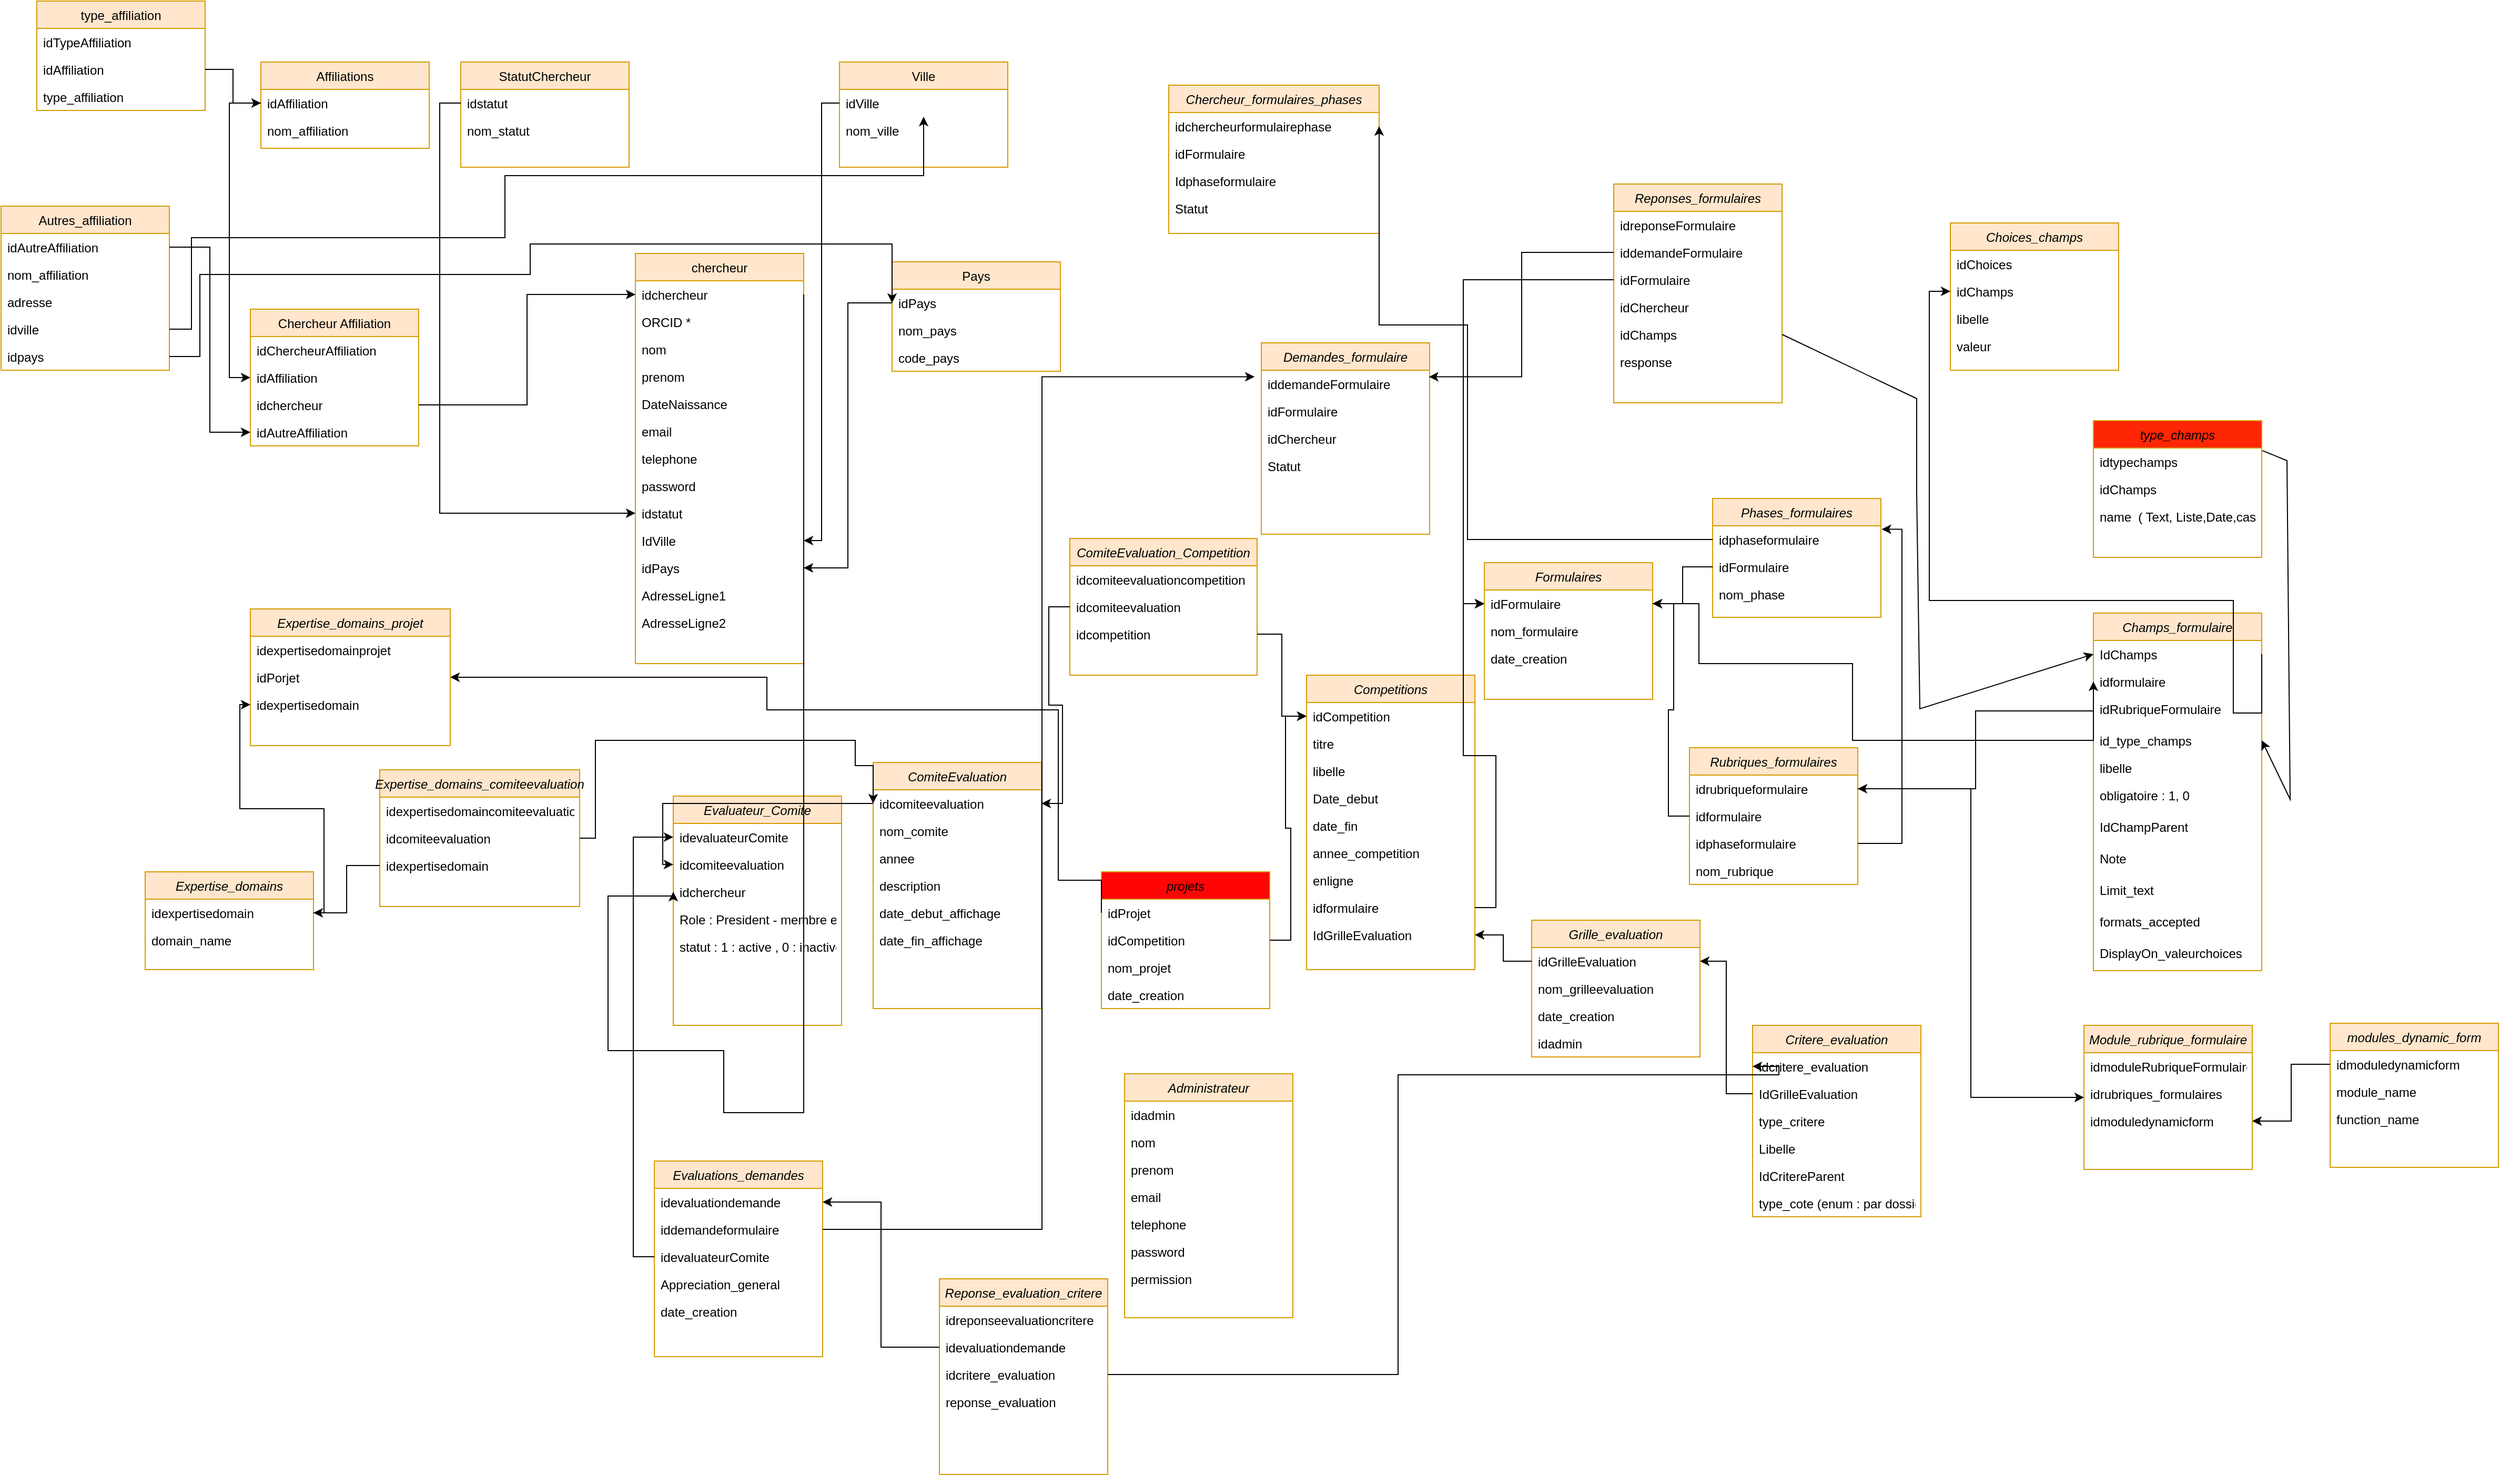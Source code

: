 <mxfile version="22.1.16" type="device">
  <diagram id="C5RBs43oDa-KdzZeNtuy" name="Page-1">
    <mxGraphModel dx="1807" dy="1681" grid="0" gridSize="10" guides="1" tooltips="1" connect="1" arrows="1" fold="1" page="1" pageScale="1" pageWidth="827" pageHeight="1169" math="0" shadow="0">
      <root>
        <mxCell id="WIyWlLk6GJQsqaUBKTNV-0" />
        <mxCell id="WIyWlLk6GJQsqaUBKTNV-1" parent="WIyWlLk6GJQsqaUBKTNV-0" />
        <mxCell id="zkfFHV4jXpPFQw0GAbJ--0" value="Administrateur" style="swimlane;fontStyle=2;align=center;verticalAlign=top;childLayout=stackLayout;horizontal=1;startSize=26;horizontalStack=0;resizeParent=1;resizeLast=0;collapsible=1;marginBottom=0;rounded=0;shadow=0;strokeWidth=1;fillColor=#ffe6cc;strokeColor=#d79b00;" parent="WIyWlLk6GJQsqaUBKTNV-1" vertex="1">
          <mxGeometry x="531" y="22" width="160" height="232" as="geometry">
            <mxRectangle x="230" y="140" width="160" height="26" as="alternateBounds" />
          </mxGeometry>
        </mxCell>
        <mxCell id="zkfFHV4jXpPFQw0GAbJ--1" value="idadmin" style="text;align=left;verticalAlign=top;spacingLeft=4;spacingRight=4;overflow=hidden;rotatable=0;points=[[0,0.5],[1,0.5]];portConstraint=eastwest;" parent="zkfFHV4jXpPFQw0GAbJ--0" vertex="1">
          <mxGeometry y="26" width="160" height="26" as="geometry" />
        </mxCell>
        <mxCell id="zkfFHV4jXpPFQw0GAbJ--2" value="nom" style="text;align=left;verticalAlign=top;spacingLeft=4;spacingRight=4;overflow=hidden;rotatable=0;points=[[0,0.5],[1,0.5]];portConstraint=eastwest;rounded=0;shadow=0;html=0;" parent="zkfFHV4jXpPFQw0GAbJ--0" vertex="1">
          <mxGeometry y="52" width="160" height="26" as="geometry" />
        </mxCell>
        <mxCell id="zkfFHV4jXpPFQw0GAbJ--3" value="prenom" style="text;align=left;verticalAlign=top;spacingLeft=4;spacingRight=4;overflow=hidden;rotatable=0;points=[[0,0.5],[1,0.5]];portConstraint=eastwest;rounded=0;shadow=0;html=0;" parent="zkfFHV4jXpPFQw0GAbJ--0" vertex="1">
          <mxGeometry y="78" width="160" height="26" as="geometry" />
        </mxCell>
        <mxCell id="LQ1wZZF58tDZdn9CoxO1-0" value="email" style="text;align=left;verticalAlign=top;spacingLeft=4;spacingRight=4;overflow=hidden;rotatable=0;points=[[0,0.5],[1,0.5]];portConstraint=eastwest;rounded=0;shadow=0;html=0;" parent="zkfFHV4jXpPFQw0GAbJ--0" vertex="1">
          <mxGeometry y="104" width="160" height="26" as="geometry" />
        </mxCell>
        <mxCell id="LQ1wZZF58tDZdn9CoxO1-1" value="telephone" style="text;align=left;verticalAlign=top;spacingLeft=4;spacingRight=4;overflow=hidden;rotatable=0;points=[[0,0.5],[1,0.5]];portConstraint=eastwest;rounded=0;shadow=0;html=0;" parent="zkfFHV4jXpPFQw0GAbJ--0" vertex="1">
          <mxGeometry y="130" width="160" height="26" as="geometry" />
        </mxCell>
        <mxCell id="LQ1wZZF58tDZdn9CoxO1-2" value="password" style="text;align=left;verticalAlign=top;spacingLeft=4;spacingRight=4;overflow=hidden;rotatable=0;points=[[0,0.5],[1,0.5]];portConstraint=eastwest;rounded=0;shadow=0;html=0;" parent="zkfFHV4jXpPFQw0GAbJ--0" vertex="1">
          <mxGeometry y="156" width="160" height="26" as="geometry" />
        </mxCell>
        <mxCell id="LQ1wZZF58tDZdn9CoxO1-3" value="permission" style="text;align=left;verticalAlign=top;spacingLeft=4;spacingRight=4;overflow=hidden;rotatable=0;points=[[0,0.5],[1,0.5]];portConstraint=eastwest;rounded=0;shadow=0;html=0;" parent="zkfFHV4jXpPFQw0GAbJ--0" vertex="1">
          <mxGeometry y="182" width="160" height="26" as="geometry" />
        </mxCell>
        <mxCell id="zkfFHV4jXpPFQw0GAbJ--17" value="chercheur" style="swimlane;fontStyle=0;align=center;verticalAlign=top;childLayout=stackLayout;horizontal=1;startSize=26;horizontalStack=0;resizeParent=1;resizeLast=0;collapsible=1;marginBottom=0;rounded=0;shadow=0;strokeWidth=1;fillColor=#ffe6cc;strokeColor=#d79b00;" parent="WIyWlLk6GJQsqaUBKTNV-1" vertex="1">
          <mxGeometry x="66" y="-758" width="160" height="390" as="geometry">
            <mxRectangle x="550" y="140" width="160" height="26" as="alternateBounds" />
          </mxGeometry>
        </mxCell>
        <mxCell id="zkfFHV4jXpPFQw0GAbJ--18" value="idchercheur" style="text;align=left;verticalAlign=top;spacingLeft=4;spacingRight=4;overflow=hidden;rotatable=0;points=[[0,0.5],[1,0.5]];portConstraint=eastwest;" parent="zkfFHV4jXpPFQw0GAbJ--17" vertex="1">
          <mxGeometry y="26" width="160" height="26" as="geometry" />
        </mxCell>
        <mxCell id="G1uz4IsAvNSAO8YUf8zc-0" value="ORCID *&#xa;" style="text;align=left;verticalAlign=top;spacingLeft=4;spacingRight=4;overflow=hidden;rotatable=0;points=[[0,0.5],[1,0.5]];portConstraint=eastwest;" parent="zkfFHV4jXpPFQw0GAbJ--17" vertex="1">
          <mxGeometry y="52" width="160" height="26" as="geometry" />
        </mxCell>
        <mxCell id="zkfFHV4jXpPFQw0GAbJ--19" value="nom" style="text;align=left;verticalAlign=top;spacingLeft=4;spacingRight=4;overflow=hidden;rotatable=0;points=[[0,0.5],[1,0.5]];portConstraint=eastwest;rounded=0;shadow=0;html=0;" parent="zkfFHV4jXpPFQw0GAbJ--17" vertex="1">
          <mxGeometry y="78" width="160" height="26" as="geometry" />
        </mxCell>
        <mxCell id="zkfFHV4jXpPFQw0GAbJ--20" value="prenom" style="text;align=left;verticalAlign=top;spacingLeft=4;spacingRight=4;overflow=hidden;rotatable=0;points=[[0,0.5],[1,0.5]];portConstraint=eastwest;rounded=0;shadow=0;html=0;" parent="zkfFHV4jXpPFQw0GAbJ--17" vertex="1">
          <mxGeometry y="104" width="160" height="26" as="geometry" />
        </mxCell>
        <mxCell id="LQ1wZZF58tDZdn9CoxO1-31" value="DateNaissance" style="text;align=left;verticalAlign=top;spacingLeft=4;spacingRight=4;overflow=hidden;rotatable=0;points=[[0,0.5],[1,0.5]];portConstraint=eastwest;" parent="zkfFHV4jXpPFQw0GAbJ--17" vertex="1">
          <mxGeometry y="130" width="160" height="26" as="geometry" />
        </mxCell>
        <mxCell id="zkfFHV4jXpPFQw0GAbJ--21" value="email" style="text;align=left;verticalAlign=top;spacingLeft=4;spacingRight=4;overflow=hidden;rotatable=0;points=[[0,0.5],[1,0.5]];portConstraint=eastwest;rounded=0;shadow=0;html=0;" parent="zkfFHV4jXpPFQw0GAbJ--17" vertex="1">
          <mxGeometry y="156" width="160" height="26" as="geometry" />
        </mxCell>
        <mxCell id="zkfFHV4jXpPFQw0GAbJ--22" value="telephone" style="text;align=left;verticalAlign=top;spacingLeft=4;spacingRight=4;overflow=hidden;rotatable=0;points=[[0,0.5],[1,0.5]];portConstraint=eastwest;rounded=0;shadow=0;html=0;" parent="zkfFHV4jXpPFQw0GAbJ--17" vertex="1">
          <mxGeometry y="182" width="160" height="26" as="geometry" />
        </mxCell>
        <mxCell id="zkfFHV4jXpPFQw0GAbJ--25" value="password" style="text;align=left;verticalAlign=top;spacingLeft=4;spacingRight=4;overflow=hidden;rotatable=0;points=[[0,0.5],[1,0.5]];portConstraint=eastwest;" parent="zkfFHV4jXpPFQw0GAbJ--17" vertex="1">
          <mxGeometry y="208" width="160" height="26" as="geometry" />
        </mxCell>
        <mxCell id="LQ1wZZF58tDZdn9CoxO1-4" value="idstatut" style="text;align=left;verticalAlign=top;spacingLeft=4;spacingRight=4;overflow=hidden;rotatable=0;points=[[0,0.5],[1,0.5]];portConstraint=eastwest;" parent="zkfFHV4jXpPFQw0GAbJ--17" vertex="1">
          <mxGeometry y="234" width="160" height="26" as="geometry" />
        </mxCell>
        <mxCell id="LQ1wZZF58tDZdn9CoxO1-19" value="IdVille" style="text;align=left;verticalAlign=top;spacingLeft=4;spacingRight=4;overflow=hidden;rotatable=0;points=[[0,0.5],[1,0.5]];portConstraint=eastwest;" parent="zkfFHV4jXpPFQw0GAbJ--17" vertex="1">
          <mxGeometry y="260" width="160" height="26" as="geometry" />
        </mxCell>
        <mxCell id="LQ1wZZF58tDZdn9CoxO1-20" value="idPays" style="text;align=left;verticalAlign=top;spacingLeft=4;spacingRight=4;overflow=hidden;rotatable=0;points=[[0,0.5],[1,0.5]];portConstraint=eastwest;" parent="zkfFHV4jXpPFQw0GAbJ--17" vertex="1">
          <mxGeometry y="286" width="160" height="26" as="geometry" />
        </mxCell>
        <mxCell id="LQ1wZZF58tDZdn9CoxO1-21" value="AdresseLigne1" style="text;align=left;verticalAlign=top;spacingLeft=4;spacingRight=4;overflow=hidden;rotatable=0;points=[[0,0.5],[1,0.5]];portConstraint=eastwest;" parent="zkfFHV4jXpPFQw0GAbJ--17" vertex="1">
          <mxGeometry y="312" width="160" height="26" as="geometry" />
        </mxCell>
        <mxCell id="LQ1wZZF58tDZdn9CoxO1-22" value="AdresseLigne2" style="text;align=left;verticalAlign=top;spacingLeft=4;spacingRight=4;overflow=hidden;rotatable=0;points=[[0,0.5],[1,0.5]];portConstraint=eastwest;" parent="zkfFHV4jXpPFQw0GAbJ--17" vertex="1">
          <mxGeometry y="338" width="160" height="26" as="geometry" />
        </mxCell>
        <mxCell id="LQ1wZZF58tDZdn9CoxO1-5" value="StatutChercheur" style="swimlane;fontStyle=0;align=center;verticalAlign=top;childLayout=stackLayout;horizontal=1;startSize=26;horizontalStack=0;resizeParent=1;resizeLast=0;collapsible=1;marginBottom=0;rounded=0;shadow=0;strokeWidth=1;fillColor=#ffe6cc;strokeColor=#d79b00;" parent="WIyWlLk6GJQsqaUBKTNV-1" vertex="1">
          <mxGeometry x="-100" y="-940" width="160" height="100" as="geometry">
            <mxRectangle x="-100" y="-940" width="160" height="26" as="alternateBounds" />
          </mxGeometry>
        </mxCell>
        <mxCell id="LQ1wZZF58tDZdn9CoxO1-6" value="idstatut" style="text;align=left;verticalAlign=top;spacingLeft=4;spacingRight=4;overflow=hidden;rotatable=0;points=[[0,0.5],[1,0.5]];portConstraint=eastwest;" parent="LQ1wZZF58tDZdn9CoxO1-5" vertex="1">
          <mxGeometry y="26" width="160" height="26" as="geometry" />
        </mxCell>
        <mxCell id="LQ1wZZF58tDZdn9CoxO1-7" value="nom_statut" style="text;align=left;verticalAlign=top;spacingLeft=4;spacingRight=4;overflow=hidden;rotatable=0;points=[[0,0.5],[1,0.5]];portConstraint=eastwest;rounded=0;shadow=0;html=0;" parent="LQ1wZZF58tDZdn9CoxO1-5" vertex="1">
          <mxGeometry y="52" width="160" height="26" as="geometry" />
        </mxCell>
        <mxCell id="LQ1wZZF58tDZdn9CoxO1-15" value="Affiliations" style="swimlane;fontStyle=0;align=center;verticalAlign=top;childLayout=stackLayout;horizontal=1;startSize=26;horizontalStack=0;resizeParent=1;resizeLast=0;collapsible=1;marginBottom=0;rounded=0;shadow=0;strokeWidth=1;fillColor=#ffe6cc;strokeColor=#d79b00;" parent="WIyWlLk6GJQsqaUBKTNV-1" vertex="1">
          <mxGeometry x="-290" y="-940" width="160" height="82" as="geometry">
            <mxRectangle x="-290" y="-940" width="160" height="26" as="alternateBounds" />
          </mxGeometry>
        </mxCell>
        <mxCell id="LQ1wZZF58tDZdn9CoxO1-16" value="idAffiliation" style="text;align=left;verticalAlign=top;spacingLeft=4;spacingRight=4;overflow=hidden;rotatable=0;points=[[0,0.5],[1,0.5]];portConstraint=eastwest;" parent="LQ1wZZF58tDZdn9CoxO1-15" vertex="1">
          <mxGeometry y="26" width="160" height="26" as="geometry" />
        </mxCell>
        <mxCell id="LQ1wZZF58tDZdn9CoxO1-17" value="nom_affiliation" style="text;align=left;verticalAlign=top;spacingLeft=4;spacingRight=4;overflow=hidden;rotatable=0;points=[[0,0.5],[1,0.5]];portConstraint=eastwest;rounded=0;shadow=0;html=0;" parent="LQ1wZZF58tDZdn9CoxO1-15" vertex="1">
          <mxGeometry y="52" width="160" height="26" as="geometry" />
        </mxCell>
        <mxCell id="LQ1wZZF58tDZdn9CoxO1-23" value="Ville" style="swimlane;fontStyle=0;align=center;verticalAlign=top;childLayout=stackLayout;horizontal=1;startSize=26;horizontalStack=0;resizeParent=1;resizeLast=0;collapsible=1;marginBottom=0;rounded=0;shadow=0;strokeWidth=1;fillColor=#ffe6cc;strokeColor=#d79b00;" parent="WIyWlLk6GJQsqaUBKTNV-1" vertex="1">
          <mxGeometry x="260" y="-940" width="160" height="100" as="geometry">
            <mxRectangle x="260" y="-940" width="160" height="26" as="alternateBounds" />
          </mxGeometry>
        </mxCell>
        <mxCell id="LQ1wZZF58tDZdn9CoxO1-24" value="idVille" style="text;align=left;verticalAlign=top;spacingLeft=4;spacingRight=4;overflow=hidden;rotatable=0;points=[[0,0.5],[1,0.5]];portConstraint=eastwest;" parent="LQ1wZZF58tDZdn9CoxO1-23" vertex="1">
          <mxGeometry y="26" width="160" height="26" as="geometry" />
        </mxCell>
        <mxCell id="LQ1wZZF58tDZdn9CoxO1-25" value="nom_ville" style="text;align=left;verticalAlign=top;spacingLeft=4;spacingRight=4;overflow=hidden;rotatable=0;points=[[0,0.5],[1,0.5]];portConstraint=eastwest;rounded=0;shadow=0;html=0;" parent="LQ1wZZF58tDZdn9CoxO1-23" vertex="1">
          <mxGeometry y="52" width="160" height="26" as="geometry" />
        </mxCell>
        <mxCell id="LQ1wZZF58tDZdn9CoxO1-26" value="" style="endArrow=classic;html=1;rounded=0;entryX=1;entryY=0.5;entryDx=0;entryDy=0;exitX=0;exitY=0.5;exitDx=0;exitDy=0;edgeStyle=orthogonalEdgeStyle;" parent="WIyWlLk6GJQsqaUBKTNV-1" source="LQ1wZZF58tDZdn9CoxO1-24" target="LQ1wZZF58tDZdn9CoxO1-19" edge="1">
          <mxGeometry width="50" height="50" relative="1" as="geometry">
            <mxPoint x="740" y="380" as="sourcePoint" />
            <mxPoint x="658" y="400.5" as="targetPoint" />
          </mxGeometry>
        </mxCell>
        <mxCell id="LQ1wZZF58tDZdn9CoxO1-27" value="Pays" style="swimlane;fontStyle=0;align=center;verticalAlign=top;childLayout=stackLayout;horizontal=1;startSize=26;horizontalStack=0;resizeParent=1;resizeLast=0;collapsible=1;marginBottom=0;rounded=0;shadow=0;strokeWidth=1;fillColor=#ffe6cc;strokeColor=#d79b00;" parent="WIyWlLk6GJQsqaUBKTNV-1" vertex="1">
          <mxGeometry x="310" y="-750" width="160" height="104" as="geometry">
            <mxRectangle x="550" y="140" width="160" height="26" as="alternateBounds" />
          </mxGeometry>
        </mxCell>
        <mxCell id="LQ1wZZF58tDZdn9CoxO1-28" value="idPays" style="text;align=left;verticalAlign=top;spacingLeft=4;spacingRight=4;overflow=hidden;rotatable=0;points=[[0,0.5],[1,0.5]];portConstraint=eastwest;" parent="LQ1wZZF58tDZdn9CoxO1-27" vertex="1">
          <mxGeometry y="26" width="160" height="26" as="geometry" />
        </mxCell>
        <mxCell id="LQ1wZZF58tDZdn9CoxO1-29" value="nom_pays" style="text;align=left;verticalAlign=top;spacingLeft=4;spacingRight=4;overflow=hidden;rotatable=0;points=[[0,0.5],[1,0.5]];portConstraint=eastwest;rounded=0;shadow=0;html=0;" parent="LQ1wZZF58tDZdn9CoxO1-27" vertex="1">
          <mxGeometry y="52" width="160" height="26" as="geometry" />
        </mxCell>
        <mxCell id="Q99DnMx22gfFbEfYsvxb-50" value="code_pays" style="text;align=left;verticalAlign=top;spacingLeft=4;spacingRight=4;overflow=hidden;rotatable=0;points=[[0,0.5],[1,0.5]];portConstraint=eastwest;rounded=0;shadow=0;html=0;" parent="LQ1wZZF58tDZdn9CoxO1-27" vertex="1">
          <mxGeometry y="78" width="160" height="26" as="geometry" />
        </mxCell>
        <mxCell id="LQ1wZZF58tDZdn9CoxO1-30" value="" style="endArrow=classic;html=1;rounded=0;entryX=1;entryY=0.5;entryDx=0;entryDy=0;exitX=0;exitY=0.5;exitDx=0;exitDy=0;edgeStyle=orthogonalEdgeStyle;" parent="WIyWlLk6GJQsqaUBKTNV-1" source="LQ1wZZF58tDZdn9CoxO1-28" target="LQ1wZZF58tDZdn9CoxO1-20" edge="1">
          <mxGeometry width="50" height="50" relative="1" as="geometry">
            <mxPoint x="740" y="490" as="sourcePoint" />
            <mxPoint x="668" y="480" as="targetPoint" />
          </mxGeometry>
        </mxCell>
        <mxCell id="LQ1wZZF58tDZdn9CoxO1-32" value="ComiteEvaluation" style="swimlane;fontStyle=2;align=center;verticalAlign=top;childLayout=stackLayout;horizontal=1;startSize=26;horizontalStack=0;resizeParent=1;resizeLast=0;collapsible=1;marginBottom=0;rounded=0;shadow=0;strokeWidth=1;fillColor=#ffe6cc;strokeColor=#d79b00;" parent="WIyWlLk6GJQsqaUBKTNV-1" vertex="1">
          <mxGeometry x="292" y="-274" width="160" height="234" as="geometry">
            <mxRectangle x="230" y="140" width="160" height="26" as="alternateBounds" />
          </mxGeometry>
        </mxCell>
        <mxCell id="LQ1wZZF58tDZdn9CoxO1-33" value="idcomiteevaluation" style="text;align=left;verticalAlign=top;spacingLeft=4;spacingRight=4;overflow=hidden;rotatable=0;points=[[0,0.5],[1,0.5]];portConstraint=eastwest;" parent="LQ1wZZF58tDZdn9CoxO1-32" vertex="1">
          <mxGeometry y="26" width="160" height="26" as="geometry" />
        </mxCell>
        <mxCell id="LQ1wZZF58tDZdn9CoxO1-34" value="nom_comite" style="text;align=left;verticalAlign=top;spacingLeft=4;spacingRight=4;overflow=hidden;rotatable=0;points=[[0,0.5],[1,0.5]];portConstraint=eastwest;rounded=0;shadow=0;html=0;" parent="LQ1wZZF58tDZdn9CoxO1-32" vertex="1">
          <mxGeometry y="52" width="160" height="26" as="geometry" />
        </mxCell>
        <mxCell id="LQ1wZZF58tDZdn9CoxO1-35" value="annee" style="text;align=left;verticalAlign=top;spacingLeft=4;spacingRight=4;overflow=hidden;rotatable=0;points=[[0,0.5],[1,0.5]];portConstraint=eastwest;rounded=0;shadow=0;html=0;" parent="LQ1wZZF58tDZdn9CoxO1-32" vertex="1">
          <mxGeometry y="78" width="160" height="26" as="geometry" />
        </mxCell>
        <mxCell id="LQ1wZZF58tDZdn9CoxO1-36" value="description" style="text;align=left;verticalAlign=top;spacingLeft=4;spacingRight=4;overflow=hidden;rotatable=0;points=[[0,0.5],[1,0.5]];portConstraint=eastwest;rounded=0;shadow=0;html=0;" parent="LQ1wZZF58tDZdn9CoxO1-32" vertex="1">
          <mxGeometry y="104" width="160" height="26" as="geometry" />
        </mxCell>
        <mxCell id="LQ1wZZF58tDZdn9CoxO1-37" value="date_debut_affichage" style="text;align=left;verticalAlign=top;spacingLeft=4;spacingRight=4;overflow=hidden;rotatable=0;points=[[0,0.5],[1,0.5]];portConstraint=eastwest;rounded=0;shadow=0;html=0;" parent="LQ1wZZF58tDZdn9CoxO1-32" vertex="1">
          <mxGeometry y="130" width="160" height="26" as="geometry" />
        </mxCell>
        <mxCell id="LQ1wZZF58tDZdn9CoxO1-38" value="date_fin_affichage" style="text;align=left;verticalAlign=top;spacingLeft=4;spacingRight=4;overflow=hidden;rotatable=0;points=[[0,0.5],[1,0.5]];portConstraint=eastwest;rounded=0;shadow=0;html=0;" parent="LQ1wZZF58tDZdn9CoxO1-32" vertex="1">
          <mxGeometry y="156" width="160" height="26" as="geometry" />
        </mxCell>
        <mxCell id="LQ1wZZF58tDZdn9CoxO1-40" value="Competitions" style="swimlane;fontStyle=2;align=center;verticalAlign=top;childLayout=stackLayout;horizontal=1;startSize=26;horizontalStack=0;resizeParent=1;resizeLast=0;collapsible=1;marginBottom=0;rounded=0;shadow=0;strokeWidth=1;fillColor=#ffe6cc;strokeColor=#d79b00;" parent="WIyWlLk6GJQsqaUBKTNV-1" vertex="1">
          <mxGeometry x="704" y="-357" width="160" height="280" as="geometry">
            <mxRectangle x="230" y="140" width="160" height="26" as="alternateBounds" />
          </mxGeometry>
        </mxCell>
        <mxCell id="LQ1wZZF58tDZdn9CoxO1-41" value="idCompetition" style="text;align=left;verticalAlign=top;spacingLeft=4;spacingRight=4;overflow=hidden;rotatable=0;points=[[0,0.5],[1,0.5]];portConstraint=eastwest;" parent="LQ1wZZF58tDZdn9CoxO1-40" vertex="1">
          <mxGeometry y="26" width="160" height="26" as="geometry" />
        </mxCell>
        <mxCell id="LQ1wZZF58tDZdn9CoxO1-42" value="titre" style="text;align=left;verticalAlign=top;spacingLeft=4;spacingRight=4;overflow=hidden;rotatable=0;points=[[0,0.5],[1,0.5]];portConstraint=eastwest;rounded=0;shadow=0;html=0;" parent="LQ1wZZF58tDZdn9CoxO1-40" vertex="1">
          <mxGeometry y="52" width="160" height="26" as="geometry" />
        </mxCell>
        <mxCell id="LQ1wZZF58tDZdn9CoxO1-43" value="libelle" style="text;align=left;verticalAlign=top;spacingLeft=4;spacingRight=4;overflow=hidden;rotatable=0;points=[[0,0.5],[1,0.5]];portConstraint=eastwest;rounded=0;shadow=0;html=0;" parent="LQ1wZZF58tDZdn9CoxO1-40" vertex="1">
          <mxGeometry y="78" width="160" height="26" as="geometry" />
        </mxCell>
        <mxCell id="LQ1wZZF58tDZdn9CoxO1-44" value="Date_debut" style="text;align=left;verticalAlign=top;spacingLeft=4;spacingRight=4;overflow=hidden;rotatable=0;points=[[0,0.5],[1,0.5]];portConstraint=eastwest;rounded=0;shadow=0;html=0;" parent="LQ1wZZF58tDZdn9CoxO1-40" vertex="1">
          <mxGeometry y="104" width="160" height="26" as="geometry" />
        </mxCell>
        <mxCell id="LQ1wZZF58tDZdn9CoxO1-45" value="date_fin" style="text;align=left;verticalAlign=top;spacingLeft=4;spacingRight=4;overflow=hidden;rotatable=0;points=[[0,0.5],[1,0.5]];portConstraint=eastwest;rounded=0;shadow=0;html=0;" parent="LQ1wZZF58tDZdn9CoxO1-40" vertex="1">
          <mxGeometry y="130" width="160" height="26" as="geometry" />
        </mxCell>
        <mxCell id="LQ1wZZF58tDZdn9CoxO1-46" value="annee_competition" style="text;align=left;verticalAlign=top;spacingLeft=4;spacingRight=4;overflow=hidden;rotatable=0;points=[[0,0.5],[1,0.5]];portConstraint=eastwest;rounded=0;shadow=0;html=0;" parent="LQ1wZZF58tDZdn9CoxO1-40" vertex="1">
          <mxGeometry y="156" width="160" height="26" as="geometry" />
        </mxCell>
        <mxCell id="LQ1wZZF58tDZdn9CoxO1-47" value="enligne" style="text;align=left;verticalAlign=top;spacingLeft=4;spacingRight=4;overflow=hidden;rotatable=0;points=[[0,0.5],[1,0.5]];portConstraint=eastwest;rounded=0;shadow=0;html=0;" parent="LQ1wZZF58tDZdn9CoxO1-40" vertex="1">
          <mxGeometry y="182" width="160" height="26" as="geometry" />
        </mxCell>
        <mxCell id="WbgHW77NULm7B7oahSa7-68" value="idformulaire" style="text;align=left;verticalAlign=top;spacingLeft=4;spacingRight=4;overflow=hidden;rotatable=0;points=[[0,0.5],[1,0.5]];portConstraint=eastwest;" parent="LQ1wZZF58tDZdn9CoxO1-40" vertex="1">
          <mxGeometry y="208" width="160" height="26" as="geometry" />
        </mxCell>
        <mxCell id="WbgHW77NULm7B7oahSa7-74" value="IdGrilleEvaluation" style="text;align=left;verticalAlign=top;spacingLeft=4;spacingRight=4;overflow=hidden;rotatable=0;points=[[0,0.5],[1,0.5]];portConstraint=eastwest;" parent="LQ1wZZF58tDZdn9CoxO1-40" vertex="1">
          <mxGeometry y="234" width="160" height="26" as="geometry" />
        </mxCell>
        <mxCell id="WbgHW77NULm7B7oahSa7-0" value="Formulaires" style="swimlane;fontStyle=2;align=center;verticalAlign=top;childLayout=stackLayout;horizontal=1;startSize=26;horizontalStack=0;resizeParent=1;resizeLast=0;collapsible=1;marginBottom=0;rounded=0;shadow=0;strokeWidth=1;fillColor=#ffe6cc;strokeColor=#d79b00;" parent="WIyWlLk6GJQsqaUBKTNV-1" vertex="1">
          <mxGeometry x="873" y="-464" width="160" height="130" as="geometry">
            <mxRectangle x="230" y="140" width="160" height="26" as="alternateBounds" />
          </mxGeometry>
        </mxCell>
        <mxCell id="WbgHW77NULm7B7oahSa7-1" value="idFormulaire" style="text;align=left;verticalAlign=top;spacingLeft=4;spacingRight=4;overflow=hidden;rotatable=0;points=[[0,0.5],[1,0.5]];portConstraint=eastwest;" parent="WbgHW77NULm7B7oahSa7-0" vertex="1">
          <mxGeometry y="26" width="160" height="26" as="geometry" />
        </mxCell>
        <mxCell id="WbgHW77NULm7B7oahSa7-2" value="nom_formulaire" style="text;align=left;verticalAlign=top;spacingLeft=4;spacingRight=4;overflow=hidden;rotatable=0;points=[[0,0.5],[1,0.5]];portConstraint=eastwest;rounded=0;shadow=0;html=0;" parent="WbgHW77NULm7B7oahSa7-0" vertex="1">
          <mxGeometry y="52" width="160" height="26" as="geometry" />
        </mxCell>
        <mxCell id="WbgHW77NULm7B7oahSa7-3" value="date_creation" style="text;align=left;verticalAlign=top;spacingLeft=4;spacingRight=4;overflow=hidden;rotatable=0;points=[[0,0.5],[1,0.5]];portConstraint=eastwest;rounded=0;shadow=0;html=0;" parent="WbgHW77NULm7B7oahSa7-0" vertex="1">
          <mxGeometry y="78" width="160" height="26" as="geometry" />
        </mxCell>
        <mxCell id="WbgHW77NULm7B7oahSa7-9" value="Evaluateur_Comite" style="swimlane;fontStyle=2;align=center;verticalAlign=top;childLayout=stackLayout;horizontal=1;startSize=26;horizontalStack=0;resizeParent=1;resizeLast=0;collapsible=1;marginBottom=0;rounded=0;shadow=0;strokeWidth=1;fillColor=#ffe6cc;strokeColor=#d79b00;" parent="WIyWlLk6GJQsqaUBKTNV-1" vertex="1">
          <mxGeometry x="102" y="-242" width="160" height="218" as="geometry">
            <mxRectangle x="230" y="140" width="160" height="26" as="alternateBounds" />
          </mxGeometry>
        </mxCell>
        <mxCell id="WbgHW77NULm7B7oahSa7-10" value="idevaluateurComite" style="text;align=left;verticalAlign=top;spacingLeft=4;spacingRight=4;overflow=hidden;rotatable=0;points=[[0,0.5],[1,0.5]];portConstraint=eastwest;" parent="WbgHW77NULm7B7oahSa7-9" vertex="1">
          <mxGeometry y="26" width="160" height="26" as="geometry" />
        </mxCell>
        <mxCell id="WbgHW77NULm7B7oahSa7-11" value="idcomiteevaluation" style="text;align=left;verticalAlign=top;spacingLeft=4;spacingRight=4;overflow=hidden;rotatable=0;points=[[0,0.5],[1,0.5]];portConstraint=eastwest;rounded=0;shadow=0;html=0;" parent="WbgHW77NULm7B7oahSa7-9" vertex="1">
          <mxGeometry y="52" width="160" height="26" as="geometry" />
        </mxCell>
        <mxCell id="WbgHW77NULm7B7oahSa7-36" value="idchercheur&#xa;" style="text;align=left;verticalAlign=top;spacingLeft=4;spacingRight=4;overflow=hidden;rotatable=0;points=[[0,0.5],[1,0.5]];portConstraint=eastwest;" parent="WbgHW77NULm7B7oahSa7-9" vertex="1">
          <mxGeometry y="78" width="160" height="26" as="geometry" />
        </mxCell>
        <mxCell id="WbgHW77NULm7B7oahSa7-15" value="Role : President - membre equipe" style="text;align=left;verticalAlign=top;spacingLeft=4;spacingRight=4;overflow=hidden;rotatable=0;points=[[0,0.5],[1,0.5]];portConstraint=eastwest;rounded=0;shadow=0;html=0;" parent="WbgHW77NULm7B7oahSa7-9" vertex="1">
          <mxGeometry y="104" width="160" height="26" as="geometry" />
        </mxCell>
        <mxCell id="WbgHW77NULm7B7oahSa7-25" value="statut : 1 : active , 0 : inactive" style="text;align=left;verticalAlign=top;spacingLeft=4;spacingRight=4;overflow=hidden;rotatable=0;points=[[0,0.5],[1,0.5]];portConstraint=eastwest;rounded=0;shadow=0;html=0;" parent="WbgHW77NULm7B7oahSa7-9" vertex="1">
          <mxGeometry y="130" width="160" height="26" as="geometry" />
        </mxCell>
        <mxCell id="WbgHW77NULm7B7oahSa7-19" value="" style="endArrow=classic;html=1;rounded=0;edgeStyle=orthogonalEdgeStyle;exitX=1;exitY=0.5;exitDx=0;exitDy=0;entryX=0;entryY=0.5;entryDx=0;entryDy=0;" parent="WIyWlLk6GJQsqaUBKTNV-1" source="zkfFHV4jXpPFQw0GAbJ--18" target="WbgHW77NULm7B7oahSa7-36" edge="1">
          <mxGeometry width="50" height="50" relative="1" as="geometry">
            <mxPoint x="170" y="60" as="sourcePoint" />
            <mxPoint x="40" y="-173" as="targetPoint" />
            <Array as="points">
              <mxPoint x="150" y="59" />
              <mxPoint x="150" />
              <mxPoint x="40" />
              <mxPoint x="40" y="-147" />
            </Array>
          </mxGeometry>
        </mxCell>
        <mxCell id="WbgHW77NULm7B7oahSa7-20" value="" style="endArrow=classic;html=1;rounded=0;edgeStyle=orthogonalEdgeStyle;entryX=0;entryY=0.5;entryDx=0;entryDy=0;exitX=0;exitY=0.5;exitDx=0;exitDy=0;" parent="WIyWlLk6GJQsqaUBKTNV-1" source="LQ1wZZF58tDZdn9CoxO1-33" target="WbgHW77NULm7B7oahSa7-11" edge="1">
          <mxGeometry width="50" height="50" relative="1" as="geometry">
            <mxPoint x="95" y="-166" as="sourcePoint" />
            <mxPoint x="25" y="-370" as="targetPoint" />
          </mxGeometry>
        </mxCell>
        <mxCell id="WbgHW77NULm7B7oahSa7-21" value="Expertise_domains" style="swimlane;fontStyle=2;align=center;verticalAlign=top;childLayout=stackLayout;horizontal=1;startSize=26;horizontalStack=0;resizeParent=1;resizeLast=0;collapsible=1;marginBottom=0;rounded=0;shadow=0;strokeWidth=1;fillColor=#ffe6cc;strokeColor=#d79b00;" parent="WIyWlLk6GJQsqaUBKTNV-1" vertex="1">
          <mxGeometry x="-400" y="-170" width="160" height="93" as="geometry">
            <mxRectangle x="230" y="140" width="160" height="26" as="alternateBounds" />
          </mxGeometry>
        </mxCell>
        <mxCell id="WbgHW77NULm7B7oahSa7-22" value="idexpertisedomain" style="text;align=left;verticalAlign=top;spacingLeft=4;spacingRight=4;overflow=hidden;rotatable=0;points=[[0,0.5],[1,0.5]];portConstraint=eastwest;" parent="WbgHW77NULm7B7oahSa7-21" vertex="1">
          <mxGeometry y="26" width="160" height="26" as="geometry" />
        </mxCell>
        <mxCell id="WbgHW77NULm7B7oahSa7-23" value="domain_name" style="text;align=left;verticalAlign=top;spacingLeft=4;spacingRight=4;overflow=hidden;rotatable=0;points=[[0,0.5],[1,0.5]];portConstraint=eastwest;rounded=0;shadow=0;html=0;" parent="WbgHW77NULm7B7oahSa7-21" vertex="1">
          <mxGeometry y="52" width="160" height="26" as="geometry" />
        </mxCell>
        <mxCell id="WbgHW77NULm7B7oahSa7-27" value="Expertise_domains_projet" style="swimlane;fontStyle=2;align=center;verticalAlign=top;childLayout=stackLayout;horizontal=1;startSize=26;horizontalStack=0;resizeParent=1;resizeLast=0;collapsible=1;marginBottom=0;rounded=0;shadow=0;strokeWidth=1;fillColor=#ffe6cc;strokeColor=#d79b00;" parent="WIyWlLk6GJQsqaUBKTNV-1" vertex="1">
          <mxGeometry x="-300" y="-420" width="190" height="130" as="geometry">
            <mxRectangle x="230" y="140" width="160" height="26" as="alternateBounds" />
          </mxGeometry>
        </mxCell>
        <mxCell id="WbgHW77NULm7B7oahSa7-28" value="idexpertisedomainprojet" style="text;align=left;verticalAlign=top;spacingLeft=4;spacingRight=4;overflow=hidden;rotatable=0;points=[[0,0.5],[1,0.5]];portConstraint=eastwest;" parent="WbgHW77NULm7B7oahSa7-27" vertex="1">
          <mxGeometry y="26" width="190" height="26" as="geometry" />
        </mxCell>
        <mxCell id="WbgHW77NULm7B7oahSa7-29" value="idPorjet" style="text;align=left;verticalAlign=top;spacingLeft=4;spacingRight=4;overflow=hidden;rotatable=0;points=[[0,0.5],[1,0.5]];portConstraint=eastwest;rounded=0;shadow=0;html=0;" parent="WbgHW77NULm7B7oahSa7-27" vertex="1">
          <mxGeometry y="52" width="190" height="26" as="geometry" />
        </mxCell>
        <mxCell id="WbgHW77NULm7B7oahSa7-30" value="idexpertisedomain" style="text;align=left;verticalAlign=top;spacingLeft=4;spacingRight=4;overflow=hidden;rotatable=0;points=[[0,0.5],[1,0.5]];portConstraint=eastwest;rounded=0;shadow=0;html=0;" parent="WbgHW77NULm7B7oahSa7-27" vertex="1">
          <mxGeometry y="78" width="190" height="26" as="geometry" />
        </mxCell>
        <mxCell id="WbgHW77NULm7B7oahSa7-31" value="" style="endArrow=classic;html=1;rounded=0;exitX=1;exitY=0.5;exitDx=0;exitDy=0;edgeStyle=orthogonalEdgeStyle;" parent="WIyWlLk6GJQsqaUBKTNV-1" source="WbgHW77NULm7B7oahSa7-22" target="WbgHW77NULm7B7oahSa7-30" edge="1">
          <mxGeometry width="50" height="50" relative="1" as="geometry">
            <mxPoint x="90" y="-60" as="sourcePoint" />
            <mxPoint x="140" y="-110" as="targetPoint" />
          </mxGeometry>
        </mxCell>
        <mxCell id="WbgHW77NULm7B7oahSa7-39" value="Champs_formulaire" style="swimlane;fontStyle=2;align=center;verticalAlign=top;childLayout=stackLayout;horizontal=1;startSize=26;horizontalStack=0;resizeParent=1;resizeLast=0;collapsible=1;marginBottom=0;rounded=0;shadow=0;strokeWidth=1;fillColor=#ffe6cc;strokeColor=#d79b00;" parent="WIyWlLk6GJQsqaUBKTNV-1" vertex="1">
          <mxGeometry x="1452" y="-416" width="160" height="340" as="geometry">
            <mxRectangle x="230" y="140" width="160" height="26" as="alternateBounds" />
          </mxGeometry>
        </mxCell>
        <mxCell id="WbgHW77NULm7B7oahSa7-40" value="IdChamps" style="text;align=left;verticalAlign=top;spacingLeft=4;spacingRight=4;overflow=hidden;rotatable=0;points=[[0,0.5],[1,0.5]];portConstraint=eastwest;" parent="WbgHW77NULm7B7oahSa7-39" vertex="1">
          <mxGeometry y="26" width="160" height="26" as="geometry" />
        </mxCell>
        <mxCell id="WbgHW77NULm7B7oahSa7-41" value="idformulaire" style="text;align=left;verticalAlign=top;spacingLeft=4;spacingRight=4;overflow=hidden;rotatable=0;points=[[0,0.5],[1,0.5]];portConstraint=eastwest;rounded=0;shadow=0;html=0;" parent="WbgHW77NULm7B7oahSa7-39" vertex="1">
          <mxGeometry y="52" width="160" height="26" as="geometry" />
        </mxCell>
        <mxCell id="xw_b-mBeQZ3ln4wq4Vob-35" value="idRubriqueFormulaire" style="text;align=left;verticalAlign=top;spacingLeft=4;spacingRight=4;overflow=hidden;rotatable=0;points=[[0,0.5],[1,0.5]];portConstraint=eastwest;rounded=0;shadow=0;html=0;" parent="WbgHW77NULm7B7oahSa7-39" vertex="1">
          <mxGeometry y="78" width="160" height="30" as="geometry" />
        </mxCell>
        <mxCell id="WbgHW77NULm7B7oahSa7-42" value="id_type_champs" style="text;align=left;verticalAlign=top;spacingLeft=4;spacingRight=4;overflow=hidden;rotatable=0;points=[[0,0.5],[1,0.5]];portConstraint=eastwest;rounded=0;shadow=0;html=0;" parent="WbgHW77NULm7B7oahSa7-39" vertex="1">
          <mxGeometry y="108" width="160" height="26" as="geometry" />
        </mxCell>
        <mxCell id="WbgHW77NULm7B7oahSa7-51" value="libelle" style="text;align=left;verticalAlign=top;spacingLeft=4;spacingRight=4;overflow=hidden;rotatable=0;points=[[0,0.5],[1,0.5]];portConstraint=eastwest;rounded=0;shadow=0;html=0;" parent="WbgHW77NULm7B7oahSa7-39" vertex="1">
          <mxGeometry y="134" width="160" height="26" as="geometry" />
        </mxCell>
        <mxCell id="WbgHW77NULm7B7oahSa7-44" value="obligatoire : 1, 0" style="text;align=left;verticalAlign=top;spacingLeft=4;spacingRight=4;overflow=hidden;rotatable=0;points=[[0,0.5],[1,0.5]];portConstraint=eastwest;rounded=0;shadow=0;html=0;" parent="WbgHW77NULm7B7oahSa7-39" vertex="1">
          <mxGeometry y="160" width="160" height="30" as="geometry" />
        </mxCell>
        <mxCell id="xw_b-mBeQZ3ln4wq4Vob-51" value="IdChampParent" style="text;align=left;verticalAlign=top;spacingLeft=4;spacingRight=4;overflow=hidden;rotatable=0;points=[[0,0.5],[1,0.5]];portConstraint=eastwest;rounded=0;shadow=0;html=0;" parent="WbgHW77NULm7B7oahSa7-39" vertex="1">
          <mxGeometry y="190" width="160" height="30" as="geometry" />
        </mxCell>
        <mxCell id="VOYrjRWwg0pwgs2Xlbwc-0" value="Note" style="text;align=left;verticalAlign=top;spacingLeft=4;spacingRight=4;overflow=hidden;rotatable=0;points=[[0,0.5],[1,0.5]];portConstraint=eastwest;rounded=0;shadow=0;html=0;" parent="WbgHW77NULm7B7oahSa7-39" vertex="1">
          <mxGeometry y="220" width="160" height="30" as="geometry" />
        </mxCell>
        <mxCell id="-_FKHoBF_Ubaxrbb8vZN-7" value="Limit_text" style="text;align=left;verticalAlign=top;spacingLeft=4;spacingRight=4;overflow=hidden;rotatable=0;points=[[0,0.5],[1,0.5]];portConstraint=eastwest;rounded=0;shadow=0;html=0;" parent="WbgHW77NULm7B7oahSa7-39" vertex="1">
          <mxGeometry y="250" width="160" height="30" as="geometry" />
        </mxCell>
        <mxCell id="VOYrjRWwg0pwgs2Xlbwc-1" value="formats_accepted" style="text;align=left;verticalAlign=top;spacingLeft=4;spacingRight=4;overflow=hidden;rotatable=0;points=[[0,0.5],[1,0.5]];portConstraint=eastwest;rounded=0;shadow=0;html=0;" parent="WbgHW77NULm7B7oahSa7-39" vertex="1">
          <mxGeometry y="280" width="160" height="30" as="geometry" />
        </mxCell>
        <mxCell id="VOYrjRWwg0pwgs2Xlbwc-15" value="DisplayOn_valeurchoices" style="text;align=left;verticalAlign=top;spacingLeft=4;spacingRight=4;overflow=hidden;rotatable=0;points=[[0,0.5],[1,0.5]];portConstraint=eastwest;rounded=0;shadow=0;html=0;" parent="WbgHW77NULm7B7oahSa7-39" vertex="1">
          <mxGeometry y="310" width="160" height="30" as="geometry" />
        </mxCell>
        <mxCell id="WbgHW77NULm7B7oahSa7-45" value="type_champs" style="swimlane;fontStyle=2;align=center;verticalAlign=top;childLayout=stackLayout;horizontal=1;startSize=26;horizontalStack=0;resizeParent=1;resizeLast=0;collapsible=1;marginBottom=0;rounded=0;shadow=0;strokeWidth=1;fillColor=#FF2605;strokeColor=#d79b00;" parent="WIyWlLk6GJQsqaUBKTNV-1" vertex="1">
          <mxGeometry x="1452" y="-599" width="160" height="130" as="geometry">
            <mxRectangle x="230" y="140" width="160" height="26" as="alternateBounds" />
          </mxGeometry>
        </mxCell>
        <mxCell id="WbgHW77NULm7B7oahSa7-46" value="idtypechamps" style="text;align=left;verticalAlign=top;spacingLeft=4;spacingRight=4;overflow=hidden;rotatable=0;points=[[0,0.5],[1,0.5]];portConstraint=eastwest;" parent="WbgHW77NULm7B7oahSa7-45" vertex="1">
          <mxGeometry y="26" width="160" height="26" as="geometry" />
        </mxCell>
        <mxCell id="WbgHW77NULm7B7oahSa7-47" value="idChamps" style="text;align=left;verticalAlign=top;spacingLeft=4;spacingRight=4;overflow=hidden;rotatable=0;points=[[0,0.5],[1,0.5]];portConstraint=eastwest;rounded=0;shadow=0;html=0;" parent="WbgHW77NULm7B7oahSa7-45" vertex="1">
          <mxGeometry y="52" width="160" height="26" as="geometry" />
        </mxCell>
        <mxCell id="WbgHW77NULm7B7oahSa7-48" value="name  ( Text, Liste,Date,case à cocher,nombre,fichier)" style="text;align=left;verticalAlign=top;spacingLeft=4;spacingRight=4;overflow=hidden;rotatable=0;points=[[0,0.5],[1,0.5]];portConstraint=eastwest;rounded=0;shadow=0;html=0;" parent="WbgHW77NULm7B7oahSa7-45" vertex="1">
          <mxGeometry y="78" width="160" height="26" as="geometry" />
        </mxCell>
        <mxCell id="WbgHW77NULm7B7oahSa7-58" value="Choices_champs" style="swimlane;fontStyle=2;align=center;verticalAlign=top;childLayout=stackLayout;horizontal=1;startSize=26;horizontalStack=0;resizeParent=1;resizeLast=0;collapsible=1;marginBottom=0;rounded=0;shadow=0;strokeWidth=1;fillColor=#ffe6cc;strokeColor=#d79b00;" parent="WIyWlLk6GJQsqaUBKTNV-1" vertex="1">
          <mxGeometry x="1316" y="-787" width="160" height="140" as="geometry">
            <mxRectangle x="230" y="140" width="160" height="26" as="alternateBounds" />
          </mxGeometry>
        </mxCell>
        <mxCell id="WbgHW77NULm7B7oahSa7-59" value="idChoices" style="text;align=left;verticalAlign=top;spacingLeft=4;spacingRight=4;overflow=hidden;rotatable=0;points=[[0,0.5],[1,0.5]];portConstraint=eastwest;" parent="WbgHW77NULm7B7oahSa7-58" vertex="1">
          <mxGeometry y="26" width="160" height="26" as="geometry" />
        </mxCell>
        <mxCell id="WbgHW77NULm7B7oahSa7-60" value="idChamps" style="text;align=left;verticalAlign=top;spacingLeft=4;spacingRight=4;overflow=hidden;rotatable=0;points=[[0,0.5],[1,0.5]];portConstraint=eastwest;rounded=0;shadow=0;html=0;" parent="WbgHW77NULm7B7oahSa7-58" vertex="1">
          <mxGeometry y="52" width="160" height="26" as="geometry" />
        </mxCell>
        <mxCell id="WbgHW77NULm7B7oahSa7-61" value="libelle" style="text;align=left;verticalAlign=top;spacingLeft=4;spacingRight=4;overflow=hidden;rotatable=0;points=[[0,0.5],[1,0.5]];portConstraint=eastwest;rounded=0;shadow=0;html=0;" parent="WbgHW77NULm7B7oahSa7-58" vertex="1">
          <mxGeometry y="78" width="160" height="26" as="geometry" />
        </mxCell>
        <mxCell id="WbgHW77NULm7B7oahSa7-62" value="valeur" style="text;align=left;verticalAlign=top;spacingLeft=4;spacingRight=4;overflow=hidden;rotatable=0;points=[[0,0.5],[1,0.5]];portConstraint=eastwest;rounded=0;shadow=0;html=0;" parent="WbgHW77NULm7B7oahSa7-58" vertex="1">
          <mxGeometry y="104" width="160" height="26" as="geometry" />
        </mxCell>
        <mxCell id="WbgHW77NULm7B7oahSa7-66" style="edgeStyle=none;rounded=0;orthogonalLoop=1;jettySize=auto;html=1;exitX=1.004;exitY=0.094;exitDx=0;exitDy=0;entryX=1;entryY=0.5;entryDx=0;entryDy=0;exitPerimeter=0;" parent="WIyWlLk6GJQsqaUBKTNV-1" source="WbgHW77NULm7B7oahSa7-46" target="WbgHW77NULm7B7oahSa7-42" edge="1">
          <mxGeometry relative="1" as="geometry">
            <Array as="points">
              <mxPoint x="1636" y="-561" />
              <mxPoint x="1639" y="-239" />
            </Array>
          </mxGeometry>
        </mxCell>
        <mxCell id="WbgHW77NULm7B7oahSa7-67" style="edgeStyle=orthogonalEdgeStyle;rounded=0;orthogonalLoop=1;jettySize=auto;html=1;exitX=1;exitY=0.5;exitDx=0;exitDy=0;entryX=0;entryY=0.5;entryDx=0;entryDy=0;" parent="WIyWlLk6GJQsqaUBKTNV-1" source="WbgHW77NULm7B7oahSa7-40" target="WbgHW77NULm7B7oahSa7-60" edge="1">
          <mxGeometry relative="1" as="geometry">
            <Array as="points">
              <mxPoint x="1585" y="-321" />
              <mxPoint x="1585" y="-428" />
              <mxPoint x="1296" y="-428" />
              <mxPoint x="1296" y="-722" />
            </Array>
          </mxGeometry>
        </mxCell>
        <mxCell id="WbgHW77NULm7B7oahSa7-69" style="edgeStyle=orthogonalEdgeStyle;rounded=0;orthogonalLoop=1;jettySize=auto;html=1;exitX=1;exitY=0.5;exitDx=0;exitDy=0;entryX=0;entryY=0.5;entryDx=0;entryDy=0;" parent="WIyWlLk6GJQsqaUBKTNV-1" source="WbgHW77NULm7B7oahSa7-68" target="WbgHW77NULm7B7oahSa7-1" edge="1">
          <mxGeometry relative="1" as="geometry" />
        </mxCell>
        <mxCell id="WbgHW77NULm7B7oahSa7-70" value="Grille_evaluation" style="swimlane;fontStyle=2;align=center;verticalAlign=top;childLayout=stackLayout;horizontal=1;startSize=26;horizontalStack=0;resizeParent=1;resizeLast=0;collapsible=1;marginBottom=0;rounded=0;shadow=0;strokeWidth=1;fillColor=#ffe6cc;strokeColor=#d79b00;" parent="WIyWlLk6GJQsqaUBKTNV-1" vertex="1">
          <mxGeometry x="918" y="-124" width="160" height="130" as="geometry">
            <mxRectangle x="230" y="140" width="160" height="26" as="alternateBounds" />
          </mxGeometry>
        </mxCell>
        <mxCell id="WbgHW77NULm7B7oahSa7-71" value="idGrilleEvaluation" style="text;align=left;verticalAlign=top;spacingLeft=4;spacingRight=4;overflow=hidden;rotatable=0;points=[[0,0.5],[1,0.5]];portConstraint=eastwest;" parent="WbgHW77NULm7B7oahSa7-70" vertex="1">
          <mxGeometry y="26" width="160" height="26" as="geometry" />
        </mxCell>
        <mxCell id="WbgHW77NULm7B7oahSa7-72" value="nom_grilleevaluation" style="text;align=left;verticalAlign=top;spacingLeft=4;spacingRight=4;overflow=hidden;rotatable=0;points=[[0,0.5],[1,0.5]];portConstraint=eastwest;rounded=0;shadow=0;html=0;" parent="WbgHW77NULm7B7oahSa7-70" vertex="1">
          <mxGeometry y="52" width="160" height="26" as="geometry" />
        </mxCell>
        <mxCell id="WbgHW77NULm7B7oahSa7-73" value="date_creation" style="text;align=left;verticalAlign=top;spacingLeft=4;spacingRight=4;overflow=hidden;rotatable=0;points=[[0,0.5],[1,0.5]];portConstraint=eastwest;rounded=0;shadow=0;html=0;" parent="WbgHW77NULm7B7oahSa7-70" vertex="1">
          <mxGeometry y="78" width="160" height="26" as="geometry" />
        </mxCell>
        <mxCell id="Q99DnMx22gfFbEfYsvxb-0" value="idadmin" style="text;align=left;verticalAlign=top;spacingLeft=4;spacingRight=4;overflow=hidden;rotatable=0;points=[[0,0.5],[1,0.5]];portConstraint=eastwest;rounded=0;shadow=0;html=0;" parent="WbgHW77NULm7B7oahSa7-70" vertex="1">
          <mxGeometry y="104" width="160" height="26" as="geometry" />
        </mxCell>
        <mxCell id="WbgHW77NULm7B7oahSa7-75" style="edgeStyle=orthogonalEdgeStyle;rounded=0;orthogonalLoop=1;jettySize=auto;html=1;exitX=0;exitY=0.5;exitDx=0;exitDy=0;entryX=1;entryY=0.5;entryDx=0;entryDy=0;" parent="WIyWlLk6GJQsqaUBKTNV-1" source="WbgHW77NULm7B7oahSa7-71" target="WbgHW77NULm7B7oahSa7-74" edge="1">
          <mxGeometry relative="1" as="geometry" />
        </mxCell>
        <mxCell id="WbgHW77NULm7B7oahSa7-80" value="Critere_evaluation" style="swimlane;fontStyle=2;align=center;verticalAlign=top;childLayout=stackLayout;horizontal=1;startSize=26;horizontalStack=0;resizeParent=1;resizeLast=0;collapsible=1;marginBottom=0;rounded=0;shadow=0;strokeWidth=1;fillColor=#ffe6cc;strokeColor=#d79b00;" parent="WIyWlLk6GJQsqaUBKTNV-1" vertex="1">
          <mxGeometry x="1128" y="-24" width="160" height="182" as="geometry">
            <mxRectangle x="230" y="140" width="160" height="26" as="alternateBounds" />
          </mxGeometry>
        </mxCell>
        <mxCell id="WbgHW77NULm7B7oahSa7-81" value="idcritere_evaluation" style="text;align=left;verticalAlign=top;spacingLeft=4;spacingRight=4;overflow=hidden;rotatable=0;points=[[0,0.5],[1,0.5]];portConstraint=eastwest;" parent="WbgHW77NULm7B7oahSa7-80" vertex="1">
          <mxGeometry y="26" width="160" height="26" as="geometry" />
        </mxCell>
        <mxCell id="G1uz4IsAvNSAO8YUf8zc-14" value="IdGrilleEvaluation" style="text;align=left;verticalAlign=top;spacingLeft=4;spacingRight=4;overflow=hidden;rotatable=0;points=[[0,0.5],[1,0.5]];portConstraint=eastwest;" parent="WbgHW77NULm7B7oahSa7-80" vertex="1">
          <mxGeometry y="52" width="160" height="26" as="geometry" />
        </mxCell>
        <mxCell id="G1uz4IsAvNSAO8YUf8zc-11" value="type_critere" style="text;align=left;verticalAlign=top;spacingLeft=4;spacingRight=4;overflow=hidden;rotatable=0;points=[[0,0.5],[1,0.5]];portConstraint=eastwest;" parent="WbgHW77NULm7B7oahSa7-80" vertex="1">
          <mxGeometry y="78" width="160" height="26" as="geometry" />
        </mxCell>
        <mxCell id="WbgHW77NULm7B7oahSa7-87" value="Libelle" style="text;align=left;verticalAlign=top;spacingLeft=4;spacingRight=4;overflow=hidden;rotatable=0;points=[[0,0.5],[1,0.5]];portConstraint=eastwest;" parent="WbgHW77NULm7B7oahSa7-80" vertex="1">
          <mxGeometry y="104" width="160" height="26" as="geometry" />
        </mxCell>
        <mxCell id="G1uz4IsAvNSAO8YUf8zc-12" value="IdCritereParent" style="text;align=left;verticalAlign=top;spacingLeft=4;spacingRight=4;overflow=hidden;rotatable=0;points=[[0,0.5],[1,0.5]];portConstraint=eastwest;" parent="WbgHW77NULm7B7oahSa7-80" vertex="1">
          <mxGeometry y="130" width="160" height="26" as="geometry" />
        </mxCell>
        <mxCell id="G1uz4IsAvNSAO8YUf8zc-17" value="type_cote (enum : par dossier, par critère, par sous-critère, non applicable) " style="text;align=left;verticalAlign=top;spacingLeft=4;spacingRight=4;overflow=hidden;rotatable=0;points=[[0,0.5],[1,0.5]];portConstraint=eastwest;rounded=0;shadow=0;html=0;" parent="WbgHW77NULm7B7oahSa7-80" vertex="1">
          <mxGeometry y="156" width="160" height="26" as="geometry" />
        </mxCell>
        <mxCell id="WbgHW77NULm7B7oahSa7-86" style="edgeStyle=orthogonalEdgeStyle;rounded=0;orthogonalLoop=1;jettySize=auto;html=1;exitX=0;exitY=0.5;exitDx=0;exitDy=0;entryX=1;entryY=0.5;entryDx=0;entryDy=0;" parent="WIyWlLk6GJQsqaUBKTNV-1" source="G1uz4IsAvNSAO8YUf8zc-14" target="WbgHW77NULm7B7oahSa7-71" edge="1">
          <mxGeometry relative="1" as="geometry">
            <mxPoint x="978" y="-136" as="sourcePoint" />
          </mxGeometry>
        </mxCell>
        <mxCell id="WbgHW77NULm7B7oahSa7-89" value="Reponses_formulaires" style="swimlane;fontStyle=2;align=center;verticalAlign=top;childLayout=stackLayout;horizontal=1;startSize=26;horizontalStack=0;resizeParent=1;resizeLast=0;collapsible=1;marginBottom=0;rounded=0;shadow=0;strokeWidth=1;fillColor=#ffe6cc;strokeColor=#d79b00;" parent="WIyWlLk6GJQsqaUBKTNV-1" vertex="1">
          <mxGeometry x="996" y="-824" width="160" height="208" as="geometry">
            <mxRectangle x="810" y="-770" width="160" height="26" as="alternateBounds" />
          </mxGeometry>
        </mxCell>
        <mxCell id="WbgHW77NULm7B7oahSa7-90" value="idreponseFormulaire" style="text;align=left;verticalAlign=top;spacingLeft=4;spacingRight=4;overflow=hidden;rotatable=0;points=[[0,0.5],[1,0.5]];portConstraint=eastwest;" parent="WbgHW77NULm7B7oahSa7-89" vertex="1">
          <mxGeometry y="26" width="160" height="26" as="geometry" />
        </mxCell>
        <mxCell id="G1uz4IsAvNSAO8YUf8zc-10" value="iddemandeFormulaire" style="text;align=left;verticalAlign=top;spacingLeft=4;spacingRight=4;overflow=hidden;rotatable=0;points=[[0,0.5],[1,0.5]];portConstraint=eastwest;" parent="WbgHW77NULm7B7oahSa7-89" vertex="1">
          <mxGeometry y="52" width="160" height="26" as="geometry" />
        </mxCell>
        <mxCell id="WbgHW77NULm7B7oahSa7-91" value="idFormulaire" style="text;align=left;verticalAlign=top;spacingLeft=4;spacingRight=4;overflow=hidden;rotatable=0;points=[[0,0.5],[1,0.5]];portConstraint=eastwest;rounded=0;shadow=0;html=0;" parent="WbgHW77NULm7B7oahSa7-89" vertex="1">
          <mxGeometry y="78" width="160" height="26" as="geometry" />
        </mxCell>
        <mxCell id="WbgHW77NULm7B7oahSa7-92" value="idChercheur" style="text;align=left;verticalAlign=top;spacingLeft=4;spacingRight=4;overflow=hidden;rotatable=0;points=[[0,0.5],[1,0.5]];portConstraint=eastwest;rounded=0;shadow=0;html=0;" parent="WbgHW77NULm7B7oahSa7-89" vertex="1">
          <mxGeometry y="104" width="160" height="26" as="geometry" />
        </mxCell>
        <mxCell id="WbgHW77NULm7B7oahSa7-95" value="idChamps" style="text;align=left;verticalAlign=top;spacingLeft=4;spacingRight=4;overflow=hidden;rotatable=0;points=[[0,0.5],[1,0.5]];portConstraint=eastwest;rounded=0;shadow=0;html=0;" parent="WbgHW77NULm7B7oahSa7-89" vertex="1">
          <mxGeometry y="130" width="160" height="26" as="geometry" />
        </mxCell>
        <mxCell id="WbgHW77NULm7B7oahSa7-93" value="response" style="text;align=left;verticalAlign=top;spacingLeft=4;spacingRight=4;overflow=hidden;rotatable=0;points=[[0,0.5],[1,0.5]];portConstraint=eastwest;rounded=0;shadow=0;html=0;" parent="WbgHW77NULm7B7oahSa7-89" vertex="1">
          <mxGeometry y="156" width="160" height="26" as="geometry" />
        </mxCell>
        <mxCell id="WbgHW77NULm7B7oahSa7-98" style="edgeStyle=orthogonalEdgeStyle;rounded=0;orthogonalLoop=1;jettySize=auto;html=1;exitX=0;exitY=0.5;exitDx=0;exitDy=0;entryX=0;entryY=0.5;entryDx=0;entryDy=0;" parent="WIyWlLk6GJQsqaUBKTNV-1" source="LQ1wZZF58tDZdn9CoxO1-6" target="LQ1wZZF58tDZdn9CoxO1-4" edge="1">
          <mxGeometry relative="1" as="geometry" />
        </mxCell>
        <mxCell id="WbgHW77NULm7B7oahSa7-99" style="edgeStyle=orthogonalEdgeStyle;rounded=0;orthogonalLoop=1;jettySize=auto;html=1;exitX=0;exitY=0.5;exitDx=0;exitDy=0;entryX=0;entryY=0.5;entryDx=0;entryDy=0;" parent="WIyWlLk6GJQsqaUBKTNV-1" source="LQ1wZZF58tDZdn9CoxO1-16" target="xw_b-mBeQZ3ln4wq4Vob-2" edge="1">
          <mxGeometry relative="1" as="geometry" />
        </mxCell>
        <mxCell id="WbgHW77NULm7B7oahSa7-103" style="edgeStyle=none;rounded=0;orthogonalLoop=1;jettySize=auto;html=1;exitX=1;exitY=0.5;exitDx=0;exitDy=0;entryX=0;entryY=0.5;entryDx=0;entryDy=0;" parent="WIyWlLk6GJQsqaUBKTNV-1" source="WbgHW77NULm7B7oahSa7-95" target="WbgHW77NULm7B7oahSa7-40" edge="1">
          <mxGeometry relative="1" as="geometry">
            <Array as="points">
              <mxPoint x="1284" y="-620" />
              <mxPoint x="1284" y="-530" />
              <mxPoint x="1287" y="-325" />
            </Array>
          </mxGeometry>
        </mxCell>
        <mxCell id="G1uz4IsAvNSAO8YUf8zc-3" value="Demandes_formulaire" style="swimlane;fontStyle=2;align=center;verticalAlign=top;childLayout=stackLayout;horizontal=1;startSize=26;horizontalStack=0;resizeParent=1;resizeLast=0;collapsible=1;marginBottom=0;rounded=0;shadow=0;strokeWidth=1;fillColor=#ffe6cc;strokeColor=#d79b00;" parent="WIyWlLk6GJQsqaUBKTNV-1" vertex="1">
          <mxGeometry x="661" y="-673" width="160" height="182" as="geometry">
            <mxRectangle x="810" y="-770" width="160" height="26" as="alternateBounds" />
          </mxGeometry>
        </mxCell>
        <mxCell id="G1uz4IsAvNSAO8YUf8zc-4" value="iddemandeFormulaire" style="text;align=left;verticalAlign=top;spacingLeft=4;spacingRight=4;overflow=hidden;rotatable=0;points=[[0,0.5],[1,0.5]];portConstraint=eastwest;" parent="G1uz4IsAvNSAO8YUf8zc-3" vertex="1">
          <mxGeometry y="26" width="160" height="26" as="geometry" />
        </mxCell>
        <mxCell id="G1uz4IsAvNSAO8YUf8zc-5" value="idFormulaire" style="text;align=left;verticalAlign=top;spacingLeft=4;spacingRight=4;overflow=hidden;rotatable=0;points=[[0,0.5],[1,0.5]];portConstraint=eastwest;rounded=0;shadow=0;html=0;" parent="G1uz4IsAvNSAO8YUf8zc-3" vertex="1">
          <mxGeometry y="52" width="160" height="26" as="geometry" />
        </mxCell>
        <mxCell id="G1uz4IsAvNSAO8YUf8zc-6" value="idChercheur" style="text;align=left;verticalAlign=top;spacingLeft=4;spacingRight=4;overflow=hidden;rotatable=0;points=[[0,0.5],[1,0.5]];portConstraint=eastwest;rounded=0;shadow=0;html=0;" parent="G1uz4IsAvNSAO8YUf8zc-3" vertex="1">
          <mxGeometry y="78" width="160" height="26" as="geometry" />
        </mxCell>
        <mxCell id="G1uz4IsAvNSAO8YUf8zc-7" value="Statut" style="text;align=left;verticalAlign=top;spacingLeft=4;spacingRight=4;overflow=hidden;rotatable=0;points=[[0,0.5],[1,0.5]];portConstraint=eastwest;rounded=0;shadow=0;html=0;" parent="G1uz4IsAvNSAO8YUf8zc-3" vertex="1">
          <mxGeometry y="104" width="160" height="26" as="geometry" />
        </mxCell>
        <mxCell id="xw_b-mBeQZ3ln4wq4Vob-0" value="Chercheur Affiliation" style="swimlane;fontStyle=0;align=center;verticalAlign=top;childLayout=stackLayout;horizontal=1;startSize=26;horizontalStack=0;resizeParent=1;resizeLast=0;collapsible=1;marginBottom=0;rounded=0;shadow=0;strokeWidth=1;fillColor=#ffe6cc;strokeColor=#d79b00;" parent="WIyWlLk6GJQsqaUBKTNV-1" vertex="1">
          <mxGeometry x="-300" y="-705" width="160" height="130" as="geometry">
            <mxRectangle x="-290" y="-940" width="160" height="26" as="alternateBounds" />
          </mxGeometry>
        </mxCell>
        <mxCell id="xw_b-mBeQZ3ln4wq4Vob-1" value="idChercheurAffiliation" style="text;align=left;verticalAlign=top;spacingLeft=4;spacingRight=4;overflow=hidden;rotatable=0;points=[[0,0.5],[1,0.5]];portConstraint=eastwest;" parent="xw_b-mBeQZ3ln4wq4Vob-0" vertex="1">
          <mxGeometry y="26" width="160" height="26" as="geometry" />
        </mxCell>
        <mxCell id="xw_b-mBeQZ3ln4wq4Vob-2" value="idAffiliation" style="text;align=left;verticalAlign=top;spacingLeft=4;spacingRight=4;overflow=hidden;rotatable=0;points=[[0,0.5],[1,0.5]];portConstraint=eastwest;rounded=0;shadow=0;html=0;" parent="xw_b-mBeQZ3ln4wq4Vob-0" vertex="1">
          <mxGeometry y="52" width="160" height="26" as="geometry" />
        </mxCell>
        <mxCell id="xw_b-mBeQZ3ln4wq4Vob-3" value="idchercheur" style="text;align=left;verticalAlign=top;spacingLeft=4;spacingRight=4;overflow=hidden;rotatable=0;points=[[0,0.5],[1,0.5]];portConstraint=eastwest;rounded=0;shadow=0;html=0;" parent="xw_b-mBeQZ3ln4wq4Vob-0" vertex="1">
          <mxGeometry y="78" width="160" height="26" as="geometry" />
        </mxCell>
        <mxCell id="xw_b-mBeQZ3ln4wq4Vob-17" value="idAutreAffiliation" style="text;align=left;verticalAlign=top;spacingLeft=4;spacingRight=4;overflow=hidden;rotatable=0;points=[[0,0.5],[1,0.5]];portConstraint=eastwest;rounded=0;shadow=0;html=0;" parent="xw_b-mBeQZ3ln4wq4Vob-0" vertex="1">
          <mxGeometry y="104" width="160" height="26" as="geometry" />
        </mxCell>
        <mxCell id="xw_b-mBeQZ3ln4wq4Vob-4" style="edgeStyle=orthogonalEdgeStyle;rounded=0;orthogonalLoop=1;jettySize=auto;html=1;exitX=1;exitY=0.5;exitDx=0;exitDy=0;" parent="WIyWlLk6GJQsqaUBKTNV-1" source="xw_b-mBeQZ3ln4wq4Vob-3" target="zkfFHV4jXpPFQw0GAbJ--18" edge="1">
          <mxGeometry relative="1" as="geometry" />
        </mxCell>
        <mxCell id="xw_b-mBeQZ3ln4wq4Vob-6" value="type_affiliation" style="swimlane;fontStyle=0;align=center;verticalAlign=top;childLayout=stackLayout;horizontal=1;startSize=26;horizontalStack=0;resizeParent=1;resizeLast=0;collapsible=1;marginBottom=0;rounded=0;shadow=0;strokeWidth=1;fillColor=#ffe6cc;strokeColor=#d79b00;" parent="WIyWlLk6GJQsqaUBKTNV-1" vertex="1">
          <mxGeometry x="-503" y="-998" width="160" height="104" as="geometry">
            <mxRectangle x="-290" y="-940" width="160" height="26" as="alternateBounds" />
          </mxGeometry>
        </mxCell>
        <mxCell id="xw_b-mBeQZ3ln4wq4Vob-7" value="idTypeAffiliation" style="text;align=left;verticalAlign=top;spacingLeft=4;spacingRight=4;overflow=hidden;rotatable=0;points=[[0,0.5],[1,0.5]];portConstraint=eastwest;" parent="xw_b-mBeQZ3ln4wq4Vob-6" vertex="1">
          <mxGeometry y="26" width="160" height="26" as="geometry" />
        </mxCell>
        <mxCell id="xw_b-mBeQZ3ln4wq4Vob-8" value="idAffiliation" style="text;align=left;verticalAlign=top;spacingLeft=4;spacingRight=4;overflow=hidden;rotatable=0;points=[[0,0.5],[1,0.5]];portConstraint=eastwest;rounded=0;shadow=0;html=0;" parent="xw_b-mBeQZ3ln4wq4Vob-6" vertex="1">
          <mxGeometry y="52" width="160" height="26" as="geometry" />
        </mxCell>
        <mxCell id="xw_b-mBeQZ3ln4wq4Vob-9" value="type_affiliation" style="text;align=left;verticalAlign=top;spacingLeft=4;spacingRight=4;overflow=hidden;rotatable=0;points=[[0,0.5],[1,0.5]];portConstraint=eastwest;rounded=0;shadow=0;html=0;" parent="xw_b-mBeQZ3ln4wq4Vob-6" vertex="1">
          <mxGeometry y="78" width="160" height="26" as="geometry" />
        </mxCell>
        <mxCell id="xw_b-mBeQZ3ln4wq4Vob-10" style="edgeStyle=orthogonalEdgeStyle;rounded=0;orthogonalLoop=1;jettySize=auto;html=1;exitX=1;exitY=0.5;exitDx=0;exitDy=0;entryX=0;entryY=0.5;entryDx=0;entryDy=0;" parent="WIyWlLk6GJQsqaUBKTNV-1" source="xw_b-mBeQZ3ln4wq4Vob-8" target="LQ1wZZF58tDZdn9CoxO1-16" edge="1">
          <mxGeometry relative="1" as="geometry" />
        </mxCell>
        <mxCell id="xw_b-mBeQZ3ln4wq4Vob-11" value="Autres_affiliation" style="swimlane;fontStyle=0;align=center;verticalAlign=top;childLayout=stackLayout;horizontal=1;startSize=26;horizontalStack=0;resizeParent=1;resizeLast=0;collapsible=1;marginBottom=0;rounded=0;shadow=0;strokeWidth=1;fillColor=#ffe6cc;strokeColor=#d79b00;" parent="WIyWlLk6GJQsqaUBKTNV-1" vertex="1">
          <mxGeometry x="-537" y="-803" width="160" height="156" as="geometry">
            <mxRectangle x="-290" y="-940" width="160" height="26" as="alternateBounds" />
          </mxGeometry>
        </mxCell>
        <mxCell id="xw_b-mBeQZ3ln4wq4Vob-12" value="idAutreAffiliation" style="text;align=left;verticalAlign=top;spacingLeft=4;spacingRight=4;overflow=hidden;rotatable=0;points=[[0,0.5],[1,0.5]];portConstraint=eastwest;" parent="xw_b-mBeQZ3ln4wq4Vob-11" vertex="1">
          <mxGeometry y="26" width="160" height="26" as="geometry" />
        </mxCell>
        <mxCell id="xw_b-mBeQZ3ln4wq4Vob-13" value="nom_affiliation" style="text;align=left;verticalAlign=top;spacingLeft=4;spacingRight=4;overflow=hidden;rotatable=0;points=[[0,0.5],[1,0.5]];portConstraint=eastwest;rounded=0;shadow=0;html=0;" parent="xw_b-mBeQZ3ln4wq4Vob-11" vertex="1">
          <mxGeometry y="52" width="160" height="26" as="geometry" />
        </mxCell>
        <mxCell id="xw_b-mBeQZ3ln4wq4Vob-15" value="adresse" style="text;align=left;verticalAlign=top;spacingLeft=4;spacingRight=4;overflow=hidden;rotatable=0;points=[[0,0.5],[1,0.5]];portConstraint=eastwest;rounded=0;shadow=0;html=0;" parent="xw_b-mBeQZ3ln4wq4Vob-11" vertex="1">
          <mxGeometry y="78" width="160" height="26" as="geometry" />
        </mxCell>
        <mxCell id="xw_b-mBeQZ3ln4wq4Vob-14" value="idville" style="text;align=left;verticalAlign=top;spacingLeft=4;spacingRight=4;overflow=hidden;rotatable=0;points=[[0,0.5],[1,0.5]];portConstraint=eastwest;rounded=0;shadow=0;html=0;" parent="xw_b-mBeQZ3ln4wq4Vob-11" vertex="1">
          <mxGeometry y="104" width="160" height="26" as="geometry" />
        </mxCell>
        <mxCell id="xw_b-mBeQZ3ln4wq4Vob-16" value="idpays" style="text;align=left;verticalAlign=top;spacingLeft=4;spacingRight=4;overflow=hidden;rotatable=0;points=[[0,0.5],[1,0.5]];portConstraint=eastwest;rounded=0;shadow=0;html=0;" parent="xw_b-mBeQZ3ln4wq4Vob-11" vertex="1">
          <mxGeometry y="130" width="160" height="26" as="geometry" />
        </mxCell>
        <mxCell id="xw_b-mBeQZ3ln4wq4Vob-18" style="edgeStyle=orthogonalEdgeStyle;rounded=0;orthogonalLoop=1;jettySize=auto;html=1;exitX=1;exitY=0.5;exitDx=0;exitDy=0;entryX=0;entryY=0.5;entryDx=0;entryDy=0;" parent="WIyWlLk6GJQsqaUBKTNV-1" source="xw_b-mBeQZ3ln4wq4Vob-12" target="xw_b-mBeQZ3ln4wq4Vob-17" edge="1">
          <mxGeometry relative="1" as="geometry" />
        </mxCell>
        <mxCell id="xw_b-mBeQZ3ln4wq4Vob-20" value="ComiteEvaluation_Competition" style="swimlane;fontStyle=2;align=center;verticalAlign=top;childLayout=stackLayout;horizontal=1;startSize=26;horizontalStack=0;resizeParent=1;resizeLast=0;collapsible=1;marginBottom=0;rounded=0;shadow=0;strokeWidth=1;fillColor=#ffe6cc;strokeColor=#d79b00;" parent="WIyWlLk6GJQsqaUBKTNV-1" vertex="1">
          <mxGeometry x="479" y="-487" width="178" height="130" as="geometry">
            <mxRectangle x="230" y="140" width="160" height="26" as="alternateBounds" />
          </mxGeometry>
        </mxCell>
        <mxCell id="xw_b-mBeQZ3ln4wq4Vob-21" value="idcomiteevaluationcompetition&#xa;" style="text;align=left;verticalAlign=top;spacingLeft=4;spacingRight=4;overflow=hidden;rotatable=0;points=[[0,0.5],[1,0.5]];portConstraint=eastwest;" parent="xw_b-mBeQZ3ln4wq4Vob-20" vertex="1">
          <mxGeometry y="26" width="178" height="26" as="geometry" />
        </mxCell>
        <mxCell id="xw_b-mBeQZ3ln4wq4Vob-22" value="idcomiteevaluation" style="text;align=left;verticalAlign=top;spacingLeft=4;spacingRight=4;overflow=hidden;rotatable=0;points=[[0,0.5],[1,0.5]];portConstraint=eastwest;rounded=0;shadow=0;html=0;" parent="xw_b-mBeQZ3ln4wq4Vob-20" vertex="1">
          <mxGeometry y="52" width="178" height="26" as="geometry" />
        </mxCell>
        <mxCell id="xw_b-mBeQZ3ln4wq4Vob-23" value="idcompetition" style="text;align=left;verticalAlign=top;spacingLeft=4;spacingRight=4;overflow=hidden;rotatable=0;points=[[0,0.5],[1,0.5]];portConstraint=eastwest;rounded=0;shadow=0;html=0;" parent="xw_b-mBeQZ3ln4wq4Vob-20" vertex="1">
          <mxGeometry y="78" width="178" height="26" as="geometry" />
        </mxCell>
        <mxCell id="xw_b-mBeQZ3ln4wq4Vob-27" style="edgeStyle=orthogonalEdgeStyle;rounded=0;orthogonalLoop=1;jettySize=auto;html=1;exitX=0;exitY=0.5;exitDx=0;exitDy=0;entryX=1;entryY=0.5;entryDx=0;entryDy=0;" parent="WIyWlLk6GJQsqaUBKTNV-1" source="xw_b-mBeQZ3ln4wq4Vob-22" target="LQ1wZZF58tDZdn9CoxO1-33" edge="1">
          <mxGeometry relative="1" as="geometry" />
        </mxCell>
        <mxCell id="xw_b-mBeQZ3ln4wq4Vob-29" style="edgeStyle=orthogonalEdgeStyle;rounded=0;orthogonalLoop=1;jettySize=auto;html=1;exitX=1;exitY=0.5;exitDx=0;exitDy=0;entryX=0;entryY=0.5;entryDx=0;entryDy=0;" parent="WIyWlLk6GJQsqaUBKTNV-1" source="xw_b-mBeQZ3ln4wq4Vob-23" target="LQ1wZZF58tDZdn9CoxO1-41" edge="1">
          <mxGeometry relative="1" as="geometry" />
        </mxCell>
        <mxCell id="xw_b-mBeQZ3ln4wq4Vob-30" value="Rubriques_formulaires" style="swimlane;fontStyle=2;align=center;verticalAlign=top;childLayout=stackLayout;horizontal=1;startSize=26;horizontalStack=0;resizeParent=1;resizeLast=0;collapsible=1;marginBottom=0;rounded=0;shadow=0;strokeWidth=1;fillColor=#ffe6cc;strokeColor=#d79b00;" parent="WIyWlLk6GJQsqaUBKTNV-1" vertex="1">
          <mxGeometry x="1068" y="-288" width="160" height="130" as="geometry">
            <mxRectangle x="230" y="140" width="160" height="26" as="alternateBounds" />
          </mxGeometry>
        </mxCell>
        <mxCell id="xw_b-mBeQZ3ln4wq4Vob-31" value="idrubriqueformulaire" style="text;align=left;verticalAlign=top;spacingLeft=4;spacingRight=4;overflow=hidden;rotatable=0;points=[[0,0.5],[1,0.5]];portConstraint=eastwest;" parent="xw_b-mBeQZ3ln4wq4Vob-30" vertex="1">
          <mxGeometry y="26" width="160" height="26" as="geometry" />
        </mxCell>
        <mxCell id="xw_b-mBeQZ3ln4wq4Vob-32" value="idformulaire" style="text;align=left;verticalAlign=top;spacingLeft=4;spacingRight=4;overflow=hidden;rotatable=0;points=[[0,0.5],[1,0.5]];portConstraint=eastwest;rounded=0;shadow=0;html=0;" parent="xw_b-mBeQZ3ln4wq4Vob-30" vertex="1">
          <mxGeometry y="52" width="160" height="26" as="geometry" />
        </mxCell>
        <mxCell id="xw_b-mBeQZ3ln4wq4Vob-43" value="idphaseformulaire" style="text;align=left;verticalAlign=top;spacingLeft=4;spacingRight=4;overflow=hidden;rotatable=0;points=[[0,0.5],[1,0.5]];portConstraint=eastwest;rounded=0;shadow=0;html=0;" parent="xw_b-mBeQZ3ln4wq4Vob-30" vertex="1">
          <mxGeometry y="78" width="160" height="26" as="geometry" />
        </mxCell>
        <mxCell id="xw_b-mBeQZ3ln4wq4Vob-33" value="nom_rubrique" style="text;align=left;verticalAlign=top;spacingLeft=4;spacingRight=4;overflow=hidden;rotatable=0;points=[[0,0.5],[1,0.5]];portConstraint=eastwest;rounded=0;shadow=0;html=0;" parent="xw_b-mBeQZ3ln4wq4Vob-30" vertex="1">
          <mxGeometry y="104" width="160" height="26" as="geometry" />
        </mxCell>
        <mxCell id="xw_b-mBeQZ3ln4wq4Vob-34" style="edgeStyle=orthogonalEdgeStyle;rounded=0;orthogonalLoop=1;jettySize=auto;html=1;exitX=0;exitY=0.5;exitDx=0;exitDy=0;entryX=1;entryY=0.5;entryDx=0;entryDy=0;" parent="WIyWlLk6GJQsqaUBKTNV-1" source="xw_b-mBeQZ3ln4wq4Vob-32" target="WbgHW77NULm7B7oahSa7-1" edge="1">
          <mxGeometry relative="1" as="geometry" />
        </mxCell>
        <mxCell id="xw_b-mBeQZ3ln4wq4Vob-36" style="edgeStyle=orthogonalEdgeStyle;rounded=0;orthogonalLoop=1;jettySize=auto;html=1;exitX=0;exitY=0.5;exitDx=0;exitDy=0;entryX=1;entryY=0.5;entryDx=0;entryDy=0;" parent="WIyWlLk6GJQsqaUBKTNV-1" source="xw_b-mBeQZ3ln4wq4Vob-35" target="xw_b-mBeQZ3ln4wq4Vob-31" edge="1">
          <mxGeometry relative="1" as="geometry" />
        </mxCell>
        <mxCell id="xw_b-mBeQZ3ln4wq4Vob-37" style="edgeStyle=orthogonalEdgeStyle;rounded=0;orthogonalLoop=1;jettySize=auto;html=1;exitX=1;exitY=0.5;exitDx=0;exitDy=0;entryX=0;entryY=0.5;entryDx=0;entryDy=0;" parent="WIyWlLk6GJQsqaUBKTNV-1" source="WbgHW77NULm7B7oahSa7-1" target="WbgHW77NULm7B7oahSa7-41" edge="1">
          <mxGeometry relative="1" as="geometry">
            <Array as="points">
              <mxPoint x="1077" y="-425" />
              <mxPoint x="1077" y="-368" />
              <mxPoint x="1223" y="-368" />
              <mxPoint x="1223" y="-295" />
            </Array>
          </mxGeometry>
        </mxCell>
        <mxCell id="xw_b-mBeQZ3ln4wq4Vob-38" value="Phases_formulaires" style="swimlane;fontStyle=2;align=center;verticalAlign=top;childLayout=stackLayout;horizontal=1;startSize=26;horizontalStack=0;resizeParent=1;resizeLast=0;collapsible=1;marginBottom=0;rounded=0;shadow=0;strokeWidth=1;fillColor=#ffe6cc;strokeColor=#d79b00;" parent="WIyWlLk6GJQsqaUBKTNV-1" vertex="1">
          <mxGeometry x="1090" y="-525" width="160" height="113" as="geometry">
            <mxRectangle x="230" y="140" width="160" height="26" as="alternateBounds" />
          </mxGeometry>
        </mxCell>
        <mxCell id="xw_b-mBeQZ3ln4wq4Vob-39" value="idphaseformulaire" style="text;align=left;verticalAlign=top;spacingLeft=4;spacingRight=4;overflow=hidden;rotatable=0;points=[[0,0.5],[1,0.5]];portConstraint=eastwest;" parent="xw_b-mBeQZ3ln4wq4Vob-38" vertex="1">
          <mxGeometry y="26" width="160" height="26" as="geometry" />
        </mxCell>
        <mxCell id="xw_b-mBeQZ3ln4wq4Vob-40" value="idFormulaire" style="text;align=left;verticalAlign=top;spacingLeft=4;spacingRight=4;overflow=hidden;rotatable=0;points=[[0,0.5],[1,0.5]];portConstraint=eastwest;rounded=0;shadow=0;html=0;" parent="xw_b-mBeQZ3ln4wq4Vob-38" vertex="1">
          <mxGeometry y="52" width="160" height="26" as="geometry" />
        </mxCell>
        <mxCell id="xw_b-mBeQZ3ln4wq4Vob-41" value="nom_phase" style="text;align=left;verticalAlign=top;spacingLeft=4;spacingRight=4;overflow=hidden;rotatable=0;points=[[0,0.5],[1,0.5]];portConstraint=eastwest;rounded=0;shadow=0;html=0;" parent="xw_b-mBeQZ3ln4wq4Vob-38" vertex="1">
          <mxGeometry y="78" width="160" height="26" as="geometry" />
        </mxCell>
        <mxCell id="xw_b-mBeQZ3ln4wq4Vob-42" style="edgeStyle=orthogonalEdgeStyle;rounded=0;orthogonalLoop=1;jettySize=auto;html=1;exitX=0;exitY=0.5;exitDx=0;exitDy=0;" parent="WIyWlLk6GJQsqaUBKTNV-1" source="xw_b-mBeQZ3ln4wq4Vob-40" target="WbgHW77NULm7B7oahSa7-1" edge="1">
          <mxGeometry relative="1" as="geometry" />
        </mxCell>
        <mxCell id="xw_b-mBeQZ3ln4wq4Vob-44" style="edgeStyle=orthogonalEdgeStyle;rounded=0;orthogonalLoop=1;jettySize=auto;html=1;exitX=1;exitY=0.5;exitDx=0;exitDy=0;entryX=1.005;entryY=0.123;entryDx=0;entryDy=0;entryPerimeter=0;" parent="WIyWlLk6GJQsqaUBKTNV-1" source="xw_b-mBeQZ3ln4wq4Vob-43" target="xw_b-mBeQZ3ln4wq4Vob-39" edge="1">
          <mxGeometry relative="1" as="geometry" />
        </mxCell>
        <mxCell id="xw_b-mBeQZ3ln4wq4Vob-45" value="Chercheur_formulaires_phases" style="swimlane;fontStyle=2;align=center;verticalAlign=top;childLayout=stackLayout;horizontal=1;startSize=26;horizontalStack=0;resizeParent=1;resizeLast=0;collapsible=1;marginBottom=0;rounded=0;shadow=0;strokeWidth=1;fillColor=#ffe6cc;strokeColor=#d79b00;" parent="WIyWlLk6GJQsqaUBKTNV-1" vertex="1">
          <mxGeometry x="573" y="-918" width="200" height="141" as="geometry">
            <mxRectangle x="810" y="-770" width="160" height="26" as="alternateBounds" />
          </mxGeometry>
        </mxCell>
        <mxCell id="xw_b-mBeQZ3ln4wq4Vob-46" value="idchercheurformulairephase" style="text;align=left;verticalAlign=top;spacingLeft=4;spacingRight=4;overflow=hidden;rotatable=0;points=[[0,0.5],[1,0.5]];portConstraint=eastwest;" parent="xw_b-mBeQZ3ln4wq4Vob-45" vertex="1">
          <mxGeometry y="26" width="200" height="26" as="geometry" />
        </mxCell>
        <mxCell id="xw_b-mBeQZ3ln4wq4Vob-47" value="idFormulaire" style="text;align=left;verticalAlign=top;spacingLeft=4;spacingRight=4;overflow=hidden;rotatable=0;points=[[0,0.5],[1,0.5]];portConstraint=eastwest;rounded=0;shadow=0;html=0;" parent="xw_b-mBeQZ3ln4wq4Vob-45" vertex="1">
          <mxGeometry y="52" width="200" height="26" as="geometry" />
        </mxCell>
        <mxCell id="xw_b-mBeQZ3ln4wq4Vob-48" value="Idphaseformulaire" style="text;align=left;verticalAlign=top;spacingLeft=4;spacingRight=4;overflow=hidden;rotatable=0;points=[[0,0.5],[1,0.5]];portConstraint=eastwest;rounded=0;shadow=0;html=0;" parent="xw_b-mBeQZ3ln4wq4Vob-45" vertex="1">
          <mxGeometry y="78" width="200" height="26" as="geometry" />
        </mxCell>
        <mxCell id="xw_b-mBeQZ3ln4wq4Vob-49" value="Statut" style="text;align=left;verticalAlign=top;spacingLeft=4;spacingRight=4;overflow=hidden;rotatable=0;points=[[0,0.5],[1,0.5]];portConstraint=eastwest;rounded=0;shadow=0;html=0;" parent="xw_b-mBeQZ3ln4wq4Vob-45" vertex="1">
          <mxGeometry y="104" width="200" height="26" as="geometry" />
        </mxCell>
        <mxCell id="xw_b-mBeQZ3ln4wq4Vob-50" style="edgeStyle=orthogonalEdgeStyle;rounded=0;orthogonalLoop=1;jettySize=auto;html=1;exitX=0;exitY=0.5;exitDx=0;exitDy=0;entryX=1;entryY=0.5;entryDx=0;entryDy=0;" parent="WIyWlLk6GJQsqaUBKTNV-1" source="xw_b-mBeQZ3ln4wq4Vob-39" target="xw_b-mBeQZ3ln4wq4Vob-46" edge="1">
          <mxGeometry relative="1" as="geometry">
            <Array as="points">
              <mxPoint x="857" y="-486" />
              <mxPoint x="857" y="-690" />
            </Array>
          </mxGeometry>
        </mxCell>
        <mxCell id="Q99DnMx22gfFbEfYsvxb-1" value="Evaluations_demandes" style="swimlane;fontStyle=2;align=center;verticalAlign=top;childLayout=stackLayout;horizontal=1;startSize=26;horizontalStack=0;resizeParent=1;resizeLast=0;collapsible=1;marginBottom=0;rounded=0;shadow=0;strokeWidth=1;fillColor=#ffe6cc;strokeColor=#d79b00;" parent="WIyWlLk6GJQsqaUBKTNV-1" vertex="1">
          <mxGeometry x="84" y="105" width="160" height="186" as="geometry">
            <mxRectangle x="230" y="140" width="160" height="26" as="alternateBounds" />
          </mxGeometry>
        </mxCell>
        <mxCell id="Q99DnMx22gfFbEfYsvxb-2" value="idevaluationdemande" style="text;align=left;verticalAlign=top;spacingLeft=4;spacingRight=4;overflow=hidden;rotatable=0;points=[[0,0.5],[1,0.5]];portConstraint=eastwest;" parent="Q99DnMx22gfFbEfYsvxb-1" vertex="1">
          <mxGeometry y="26" width="160" height="26" as="geometry" />
        </mxCell>
        <mxCell id="Q99DnMx22gfFbEfYsvxb-3" value="iddemandeformulaire" style="text;align=left;verticalAlign=top;spacingLeft=4;spacingRight=4;overflow=hidden;rotatable=0;points=[[0,0.5],[1,0.5]];portConstraint=eastwest;rounded=0;shadow=0;html=0;" parent="Q99DnMx22gfFbEfYsvxb-1" vertex="1">
          <mxGeometry y="52" width="160" height="26" as="geometry" />
        </mxCell>
        <mxCell id="Q99DnMx22gfFbEfYsvxb-4" value="idevaluateurComite" style="text;align=left;verticalAlign=top;spacingLeft=4;spacingRight=4;overflow=hidden;rotatable=0;points=[[0,0.5],[1,0.5]];portConstraint=eastwest;" parent="Q99DnMx22gfFbEfYsvxb-1" vertex="1">
          <mxGeometry y="78" width="160" height="26" as="geometry" />
        </mxCell>
        <mxCell id="Q99DnMx22gfFbEfYsvxb-7" value="Appreciation_general" style="text;align=left;verticalAlign=top;spacingLeft=4;spacingRight=4;overflow=hidden;rotatable=0;points=[[0,0.5],[1,0.5]];portConstraint=eastwest;rounded=0;shadow=0;html=0;" parent="Q99DnMx22gfFbEfYsvxb-1" vertex="1">
          <mxGeometry y="104" width="160" height="26" as="geometry" />
        </mxCell>
        <mxCell id="Q99DnMx22gfFbEfYsvxb-6" value="date_creation" style="text;align=left;verticalAlign=top;spacingLeft=4;spacingRight=4;overflow=hidden;rotatable=0;points=[[0,0.5],[1,0.5]];portConstraint=eastwest;rounded=0;shadow=0;html=0;" parent="Q99DnMx22gfFbEfYsvxb-1" vertex="1">
          <mxGeometry y="130" width="160" height="26" as="geometry" />
        </mxCell>
        <mxCell id="Q99DnMx22gfFbEfYsvxb-8" style="edgeStyle=orthogonalEdgeStyle;rounded=0;orthogonalLoop=1;jettySize=auto;html=1;exitX=0;exitY=0.5;exitDx=0;exitDy=0;entryX=0;entryY=0.5;entryDx=0;entryDy=0;" parent="WIyWlLk6GJQsqaUBKTNV-1" source="Q99DnMx22gfFbEfYsvxb-4" target="WbgHW77NULm7B7oahSa7-10" edge="1">
          <mxGeometry relative="1" as="geometry" />
        </mxCell>
        <mxCell id="Q99DnMx22gfFbEfYsvxb-9" style="edgeStyle=orthogonalEdgeStyle;rounded=0;orthogonalLoop=1;jettySize=auto;html=1;exitX=1;exitY=0.5;exitDx=0;exitDy=0;entryX=-0.04;entryY=0.242;entryDx=0;entryDy=0;entryPerimeter=0;" parent="WIyWlLk6GJQsqaUBKTNV-1" source="Q99DnMx22gfFbEfYsvxb-3" target="G1uz4IsAvNSAO8YUf8zc-4" edge="1">
          <mxGeometry relative="1" as="geometry" />
        </mxCell>
        <mxCell id="Q99DnMx22gfFbEfYsvxb-10" value="Reponse_evaluation_critere" style="swimlane;fontStyle=2;align=center;verticalAlign=top;childLayout=stackLayout;horizontal=1;startSize=26;horizontalStack=0;resizeParent=1;resizeLast=0;collapsible=1;marginBottom=0;rounded=0;shadow=0;strokeWidth=1;fillColor=#ffe6cc;strokeColor=#d79b00;" parent="WIyWlLk6GJQsqaUBKTNV-1" vertex="1">
          <mxGeometry x="355" y="217" width="160" height="186" as="geometry">
            <mxRectangle x="230" y="140" width="160" height="26" as="alternateBounds" />
          </mxGeometry>
        </mxCell>
        <mxCell id="Q99DnMx22gfFbEfYsvxb-11" value="idreponseevaluationcritere" style="text;align=left;verticalAlign=top;spacingLeft=4;spacingRight=4;overflow=hidden;rotatable=0;points=[[0,0.5],[1,0.5]];portConstraint=eastwest;" parent="Q99DnMx22gfFbEfYsvxb-10" vertex="1">
          <mxGeometry y="26" width="160" height="26" as="geometry" />
        </mxCell>
        <mxCell id="Q99DnMx22gfFbEfYsvxb-12" value="idevaluationdemande" style="text;align=left;verticalAlign=top;spacingLeft=4;spacingRight=4;overflow=hidden;rotatable=0;points=[[0,0.5],[1,0.5]];portConstraint=eastwest;rounded=0;shadow=0;html=0;" parent="Q99DnMx22gfFbEfYsvxb-10" vertex="1">
          <mxGeometry y="52" width="160" height="26" as="geometry" />
        </mxCell>
        <mxCell id="Q99DnMx22gfFbEfYsvxb-18" value="idcritere_evaluation" style="text;align=left;verticalAlign=top;spacingLeft=4;spacingRight=4;overflow=hidden;rotatable=0;points=[[0,0.5],[1,0.5]];portConstraint=eastwest;rounded=0;shadow=0;html=0;" parent="Q99DnMx22gfFbEfYsvxb-10" vertex="1">
          <mxGeometry y="78" width="160" height="26" as="geometry" />
        </mxCell>
        <mxCell id="Q99DnMx22gfFbEfYsvxb-19" value="reponse_evaluation" style="text;align=left;verticalAlign=top;spacingLeft=4;spacingRight=4;overflow=hidden;rotatable=0;points=[[0,0.5],[1,0.5]];portConstraint=eastwest;rounded=0;shadow=0;html=0;" parent="Q99DnMx22gfFbEfYsvxb-10" vertex="1">
          <mxGeometry y="104" width="160" height="26" as="geometry" />
        </mxCell>
        <mxCell id="Q99DnMx22gfFbEfYsvxb-16" style="edgeStyle=orthogonalEdgeStyle;rounded=0;orthogonalLoop=1;jettySize=auto;html=1;exitX=0;exitY=0.5;exitDx=0;exitDy=0;entryX=0.996;entryY=0.242;entryDx=0;entryDy=0;entryPerimeter=0;" parent="WIyWlLk6GJQsqaUBKTNV-1" source="G1uz4IsAvNSAO8YUf8zc-10" target="G1uz4IsAvNSAO8YUf8zc-4" edge="1">
          <mxGeometry relative="1" as="geometry" />
        </mxCell>
        <mxCell id="Q99DnMx22gfFbEfYsvxb-17" style="edgeStyle=orthogonalEdgeStyle;rounded=0;orthogonalLoop=1;jettySize=auto;html=1;exitX=0;exitY=0.5;exitDx=0;exitDy=0;entryX=0;entryY=0.5;entryDx=0;entryDy=0;" parent="WIyWlLk6GJQsqaUBKTNV-1" source="WbgHW77NULm7B7oahSa7-91" target="WbgHW77NULm7B7oahSa7-1" edge="1">
          <mxGeometry relative="1" as="geometry" />
        </mxCell>
        <mxCell id="Q99DnMx22gfFbEfYsvxb-20" style="edgeStyle=orthogonalEdgeStyle;rounded=0;orthogonalLoop=1;jettySize=auto;html=1;exitX=1;exitY=0.5;exitDx=0;exitDy=0;entryX=0;entryY=0.5;entryDx=0;entryDy=0;" parent="WIyWlLk6GJQsqaUBKTNV-1" source="Q99DnMx22gfFbEfYsvxb-18" target="WbgHW77NULm7B7oahSa7-81" edge="1">
          <mxGeometry relative="1" as="geometry">
            <Array as="points">
              <mxPoint x="791" y="308" />
              <mxPoint x="791" y="23" />
              <mxPoint x="1153" y="23" />
            </Array>
          </mxGeometry>
        </mxCell>
        <mxCell id="Q99DnMx22gfFbEfYsvxb-21" style="edgeStyle=orthogonalEdgeStyle;rounded=0;orthogonalLoop=1;jettySize=auto;html=1;exitX=0;exitY=0.5;exitDx=0;exitDy=0;entryX=1;entryY=0.5;entryDx=0;entryDy=0;" parent="WIyWlLk6GJQsqaUBKTNV-1" source="Q99DnMx22gfFbEfYsvxb-12" target="Q99DnMx22gfFbEfYsvxb-2" edge="1">
          <mxGeometry relative="1" as="geometry" />
        </mxCell>
        <mxCell id="Q99DnMx22gfFbEfYsvxb-32" value="projets" style="swimlane;fontStyle=2;align=center;verticalAlign=top;childLayout=stackLayout;horizontal=1;startSize=26;horizontalStack=0;resizeParent=1;resizeLast=0;collapsible=1;marginBottom=0;rounded=0;shadow=0;strokeWidth=1;fillColor=#FF0505;strokeColor=#d79b00;" parent="WIyWlLk6GJQsqaUBKTNV-1" vertex="1">
          <mxGeometry x="509" y="-170" width="160" height="130" as="geometry">
            <mxRectangle x="230" y="140" width="160" height="26" as="alternateBounds" />
          </mxGeometry>
        </mxCell>
        <mxCell id="Q99DnMx22gfFbEfYsvxb-33" value="idProjet" style="text;align=left;verticalAlign=top;spacingLeft=4;spacingRight=4;overflow=hidden;rotatable=0;points=[[0,0.5],[1,0.5]];portConstraint=eastwest;" parent="Q99DnMx22gfFbEfYsvxb-32" vertex="1">
          <mxGeometry y="26" width="160" height="26" as="geometry" />
        </mxCell>
        <mxCell id="Q99DnMx22gfFbEfYsvxb-34" value="idCompetition" style="text;align=left;verticalAlign=top;spacingLeft=4;spacingRight=4;overflow=hidden;rotatable=0;points=[[0,0.5],[1,0.5]];portConstraint=eastwest;rounded=0;shadow=0;html=0;" parent="Q99DnMx22gfFbEfYsvxb-32" vertex="1">
          <mxGeometry y="52" width="160" height="26" as="geometry" />
        </mxCell>
        <mxCell id="Q99DnMx22gfFbEfYsvxb-35" value="nom_projet" style="text;align=left;verticalAlign=top;spacingLeft=4;spacingRight=4;overflow=hidden;rotatable=0;points=[[0,0.5],[1,0.5]];portConstraint=eastwest;rounded=0;shadow=0;html=0;" parent="Q99DnMx22gfFbEfYsvxb-32" vertex="1">
          <mxGeometry y="78" width="160" height="26" as="geometry" />
        </mxCell>
        <mxCell id="Q99DnMx22gfFbEfYsvxb-42" value="date_creation" style="text;align=left;verticalAlign=top;spacingLeft=4;spacingRight=4;overflow=hidden;rotatable=0;points=[[0,0.5],[1,0.5]];portConstraint=eastwest;rounded=0;shadow=0;html=0;" parent="Q99DnMx22gfFbEfYsvxb-32" vertex="1">
          <mxGeometry y="104" width="160" height="26" as="geometry" />
        </mxCell>
        <mxCell id="Q99DnMx22gfFbEfYsvxb-36" style="edgeStyle=orthogonalEdgeStyle;rounded=0;orthogonalLoop=1;jettySize=auto;html=1;exitX=1;exitY=0.5;exitDx=0;exitDy=0;entryX=0;entryY=0.5;entryDx=0;entryDy=0;" parent="WIyWlLk6GJQsqaUBKTNV-1" source="Q99DnMx22gfFbEfYsvxb-34" target="LQ1wZZF58tDZdn9CoxO1-41" edge="1">
          <mxGeometry relative="1" as="geometry" />
        </mxCell>
        <mxCell id="Q99DnMx22gfFbEfYsvxb-43" style="edgeStyle=orthogonalEdgeStyle;rounded=0;orthogonalLoop=1;jettySize=auto;html=1;exitX=0;exitY=0.5;exitDx=0;exitDy=0;" parent="WIyWlLk6GJQsqaUBKTNV-1" source="Q99DnMx22gfFbEfYsvxb-33" target="WbgHW77NULm7B7oahSa7-29" edge="1">
          <mxGeometry relative="1" as="geometry">
            <Array as="points">
              <mxPoint x="468" y="-162" />
              <mxPoint x="468" y="-324" />
              <mxPoint x="191" y="-324" />
              <mxPoint x="191" y="-355" />
            </Array>
          </mxGeometry>
        </mxCell>
        <mxCell id="Q99DnMx22gfFbEfYsvxb-44" value="Expertise_domains_comiteevaluation" style="swimlane;fontStyle=2;align=center;verticalAlign=top;childLayout=stackLayout;horizontal=1;startSize=26;horizontalStack=0;resizeParent=1;resizeLast=0;collapsible=1;marginBottom=0;rounded=0;shadow=0;strokeWidth=1;fillColor=#ffe6cc;strokeColor=#d79b00;" parent="WIyWlLk6GJQsqaUBKTNV-1" vertex="1">
          <mxGeometry x="-177" y="-267" width="190" height="130" as="geometry">
            <mxRectangle x="230" y="140" width="160" height="26" as="alternateBounds" />
          </mxGeometry>
        </mxCell>
        <mxCell id="Q99DnMx22gfFbEfYsvxb-45" value="idexpertisedomaincomiteevaluation" style="text;align=left;verticalAlign=top;spacingLeft=4;spacingRight=4;overflow=hidden;rotatable=0;points=[[0,0.5],[1,0.5]];portConstraint=eastwest;" parent="Q99DnMx22gfFbEfYsvxb-44" vertex="1">
          <mxGeometry y="26" width="190" height="26" as="geometry" />
        </mxCell>
        <mxCell id="Q99DnMx22gfFbEfYsvxb-46" value="idcomiteevaluation" style="text;align=left;verticalAlign=top;spacingLeft=4;spacingRight=4;overflow=hidden;rotatable=0;points=[[0,0.5],[1,0.5]];portConstraint=eastwest;rounded=0;shadow=0;html=0;" parent="Q99DnMx22gfFbEfYsvxb-44" vertex="1">
          <mxGeometry y="52" width="190" height="26" as="geometry" />
        </mxCell>
        <mxCell id="Q99DnMx22gfFbEfYsvxb-47" value="idexpertisedomain" style="text;align=left;verticalAlign=top;spacingLeft=4;spacingRight=4;overflow=hidden;rotatable=0;points=[[0,0.5],[1,0.5]];portConstraint=eastwest;rounded=0;shadow=0;html=0;" parent="Q99DnMx22gfFbEfYsvxb-44" vertex="1">
          <mxGeometry y="78" width="190" height="26" as="geometry" />
        </mxCell>
        <mxCell id="Q99DnMx22gfFbEfYsvxb-48" style="edgeStyle=orthogonalEdgeStyle;rounded=0;orthogonalLoop=1;jettySize=auto;html=1;exitX=0;exitY=0.5;exitDx=0;exitDy=0;entryX=1;entryY=0.5;entryDx=0;entryDy=0;" parent="WIyWlLk6GJQsqaUBKTNV-1" source="Q99DnMx22gfFbEfYsvxb-47" target="WbgHW77NULm7B7oahSa7-22" edge="1">
          <mxGeometry relative="1" as="geometry" />
        </mxCell>
        <mxCell id="Q99DnMx22gfFbEfYsvxb-49" style="edgeStyle=orthogonalEdgeStyle;rounded=0;orthogonalLoop=1;jettySize=auto;html=1;exitX=1;exitY=0.5;exitDx=0;exitDy=0;entryX=0;entryY=0.5;entryDx=0;entryDy=0;" parent="WIyWlLk6GJQsqaUBKTNV-1" source="Q99DnMx22gfFbEfYsvxb-46" target="LQ1wZZF58tDZdn9CoxO1-33" edge="1">
          <mxGeometry relative="1" as="geometry">
            <Array as="points">
              <mxPoint x="28" y="-202" />
              <mxPoint x="28" y="-295" />
              <mxPoint x="275" y="-295" />
              <mxPoint x="275" y="-271" />
            </Array>
          </mxGeometry>
        </mxCell>
        <mxCell id="Q99DnMx22gfFbEfYsvxb-51" style="edgeStyle=orthogonalEdgeStyle;rounded=0;orthogonalLoop=1;jettySize=auto;html=1;exitX=1;exitY=0.5;exitDx=0;exitDy=0;" parent="WIyWlLk6GJQsqaUBKTNV-1" source="xw_b-mBeQZ3ln4wq4Vob-14" target="LQ1wZZF58tDZdn9CoxO1-24" edge="1">
          <mxGeometry relative="1" as="geometry">
            <Array as="points">
              <mxPoint x="-356" y="-686" />
              <mxPoint x="-356" y="-773" />
              <mxPoint x="-58" y="-773" />
              <mxPoint x="-58" y="-832" />
              <mxPoint x="340" y="-832" />
            </Array>
          </mxGeometry>
        </mxCell>
        <mxCell id="Q99DnMx22gfFbEfYsvxb-52" style="edgeStyle=orthogonalEdgeStyle;rounded=0;orthogonalLoop=1;jettySize=auto;html=1;exitX=1;exitY=0.5;exitDx=0;exitDy=0;entryX=0;entryY=0.5;entryDx=0;entryDy=0;" parent="WIyWlLk6GJQsqaUBKTNV-1" source="xw_b-mBeQZ3ln4wq4Vob-16" target="LQ1wZZF58tDZdn9CoxO1-28" edge="1">
          <mxGeometry relative="1" as="geometry">
            <Array as="points">
              <mxPoint x="-348" y="-660" />
              <mxPoint x="-348" y="-738" />
              <mxPoint x="-34" y="-738" />
              <mxPoint x="-34" y="-767" />
              <mxPoint x="310" y="-767" />
            </Array>
          </mxGeometry>
        </mxCell>
        <mxCell id="VOYrjRWwg0pwgs2Xlbwc-2" value="Module_rubrique_formulaire" style="swimlane;fontStyle=2;align=center;verticalAlign=top;childLayout=stackLayout;horizontal=1;startSize=26;horizontalStack=0;resizeParent=1;resizeLast=0;collapsible=1;marginBottom=0;rounded=0;shadow=0;strokeWidth=1;fillColor=#ffe6cc;strokeColor=#d79b00;" parent="WIyWlLk6GJQsqaUBKTNV-1" vertex="1">
          <mxGeometry x="1443" y="-24" width="160" height="137" as="geometry">
            <mxRectangle x="230" y="140" width="160" height="26" as="alternateBounds" />
          </mxGeometry>
        </mxCell>
        <mxCell id="VOYrjRWwg0pwgs2Xlbwc-3" value="idmoduleRubriqueFormulaire" style="text;align=left;verticalAlign=top;spacingLeft=4;spacingRight=4;overflow=hidden;rotatable=0;points=[[0,0.5],[1,0.5]];portConstraint=eastwest;" parent="VOYrjRWwg0pwgs2Xlbwc-2" vertex="1">
          <mxGeometry y="26" width="160" height="26" as="geometry" />
        </mxCell>
        <mxCell id="VOYrjRWwg0pwgs2Xlbwc-4" value="idrubriques_formulaires" style="text;align=left;verticalAlign=top;spacingLeft=4;spacingRight=4;overflow=hidden;rotatable=0;points=[[0,0.5],[1,0.5]];portConstraint=eastwest;rounded=0;shadow=0;html=0;" parent="VOYrjRWwg0pwgs2Xlbwc-2" vertex="1">
          <mxGeometry y="52" width="160" height="26" as="geometry" />
        </mxCell>
        <mxCell id="-_FKHoBF_Ubaxrbb8vZN-4" value="idmoduledynamicform" style="text;align=left;verticalAlign=top;spacingLeft=4;spacingRight=4;overflow=hidden;rotatable=0;points=[[0,0.5],[1,0.5]];portConstraint=eastwest;rounded=0;shadow=0;html=0;" parent="VOYrjRWwg0pwgs2Xlbwc-2" vertex="1">
          <mxGeometry y="78" width="160" height="26" as="geometry" />
        </mxCell>
        <mxCell id="VOYrjRWwg0pwgs2Xlbwc-13" style="edgeStyle=orthogonalEdgeStyle;rounded=0;orthogonalLoop=1;jettySize=auto;html=1;exitX=1;exitY=0.5;exitDx=0;exitDy=0;entryX=0;entryY=0.5;entryDx=0;entryDy=0;" parent="WIyWlLk6GJQsqaUBKTNV-1" source="xw_b-mBeQZ3ln4wq4Vob-31" target="VOYrjRWwg0pwgs2Xlbwc-2" edge="1">
          <mxGeometry relative="1" as="geometry" />
        </mxCell>
        <mxCell id="-_FKHoBF_Ubaxrbb8vZN-0" value="modules_dynamic_form" style="swimlane;fontStyle=2;align=center;verticalAlign=top;childLayout=stackLayout;horizontal=1;startSize=26;horizontalStack=0;resizeParent=1;resizeLast=0;collapsible=1;marginBottom=0;rounded=0;shadow=0;strokeWidth=1;fillColor=#ffe6cc;strokeColor=#d79b00;" parent="WIyWlLk6GJQsqaUBKTNV-1" vertex="1">
          <mxGeometry x="1677" y="-26" width="160" height="137" as="geometry">
            <mxRectangle x="230" y="140" width="160" height="26" as="alternateBounds" />
          </mxGeometry>
        </mxCell>
        <mxCell id="-_FKHoBF_Ubaxrbb8vZN-1" value="idmoduledynamicform" style="text;align=left;verticalAlign=top;spacingLeft=4;spacingRight=4;overflow=hidden;rotatable=0;points=[[0,0.5],[1,0.5]];portConstraint=eastwest;" parent="-_FKHoBF_Ubaxrbb8vZN-0" vertex="1">
          <mxGeometry y="26" width="160" height="26" as="geometry" />
        </mxCell>
        <mxCell id="-_FKHoBF_Ubaxrbb8vZN-2" value="module_name" style="text;align=left;verticalAlign=top;spacingLeft=4;spacingRight=4;overflow=hidden;rotatable=0;points=[[0,0.5],[1,0.5]];portConstraint=eastwest;rounded=0;shadow=0;html=0;" parent="-_FKHoBF_Ubaxrbb8vZN-0" vertex="1">
          <mxGeometry y="52" width="160" height="26" as="geometry" />
        </mxCell>
        <mxCell id="-_FKHoBF_Ubaxrbb8vZN-3" value="function_name" style="text;align=left;verticalAlign=top;spacingLeft=4;spacingRight=4;overflow=hidden;rotatable=0;points=[[0,0.5],[1,0.5]];portConstraint=eastwest;rounded=0;shadow=0;html=0;" parent="-_FKHoBF_Ubaxrbb8vZN-0" vertex="1">
          <mxGeometry y="78" width="160" height="26" as="geometry" />
        </mxCell>
        <mxCell id="-_FKHoBF_Ubaxrbb8vZN-5" style="edgeStyle=orthogonalEdgeStyle;rounded=0;orthogonalLoop=1;jettySize=auto;html=1;exitX=0;exitY=0.5;exitDx=0;exitDy=0;entryX=1;entryY=0.5;entryDx=0;entryDy=0;" parent="WIyWlLk6GJQsqaUBKTNV-1" source="-_FKHoBF_Ubaxrbb8vZN-1" target="-_FKHoBF_Ubaxrbb8vZN-4" edge="1">
          <mxGeometry relative="1" as="geometry" />
        </mxCell>
      </root>
    </mxGraphModel>
  </diagram>
</mxfile>
